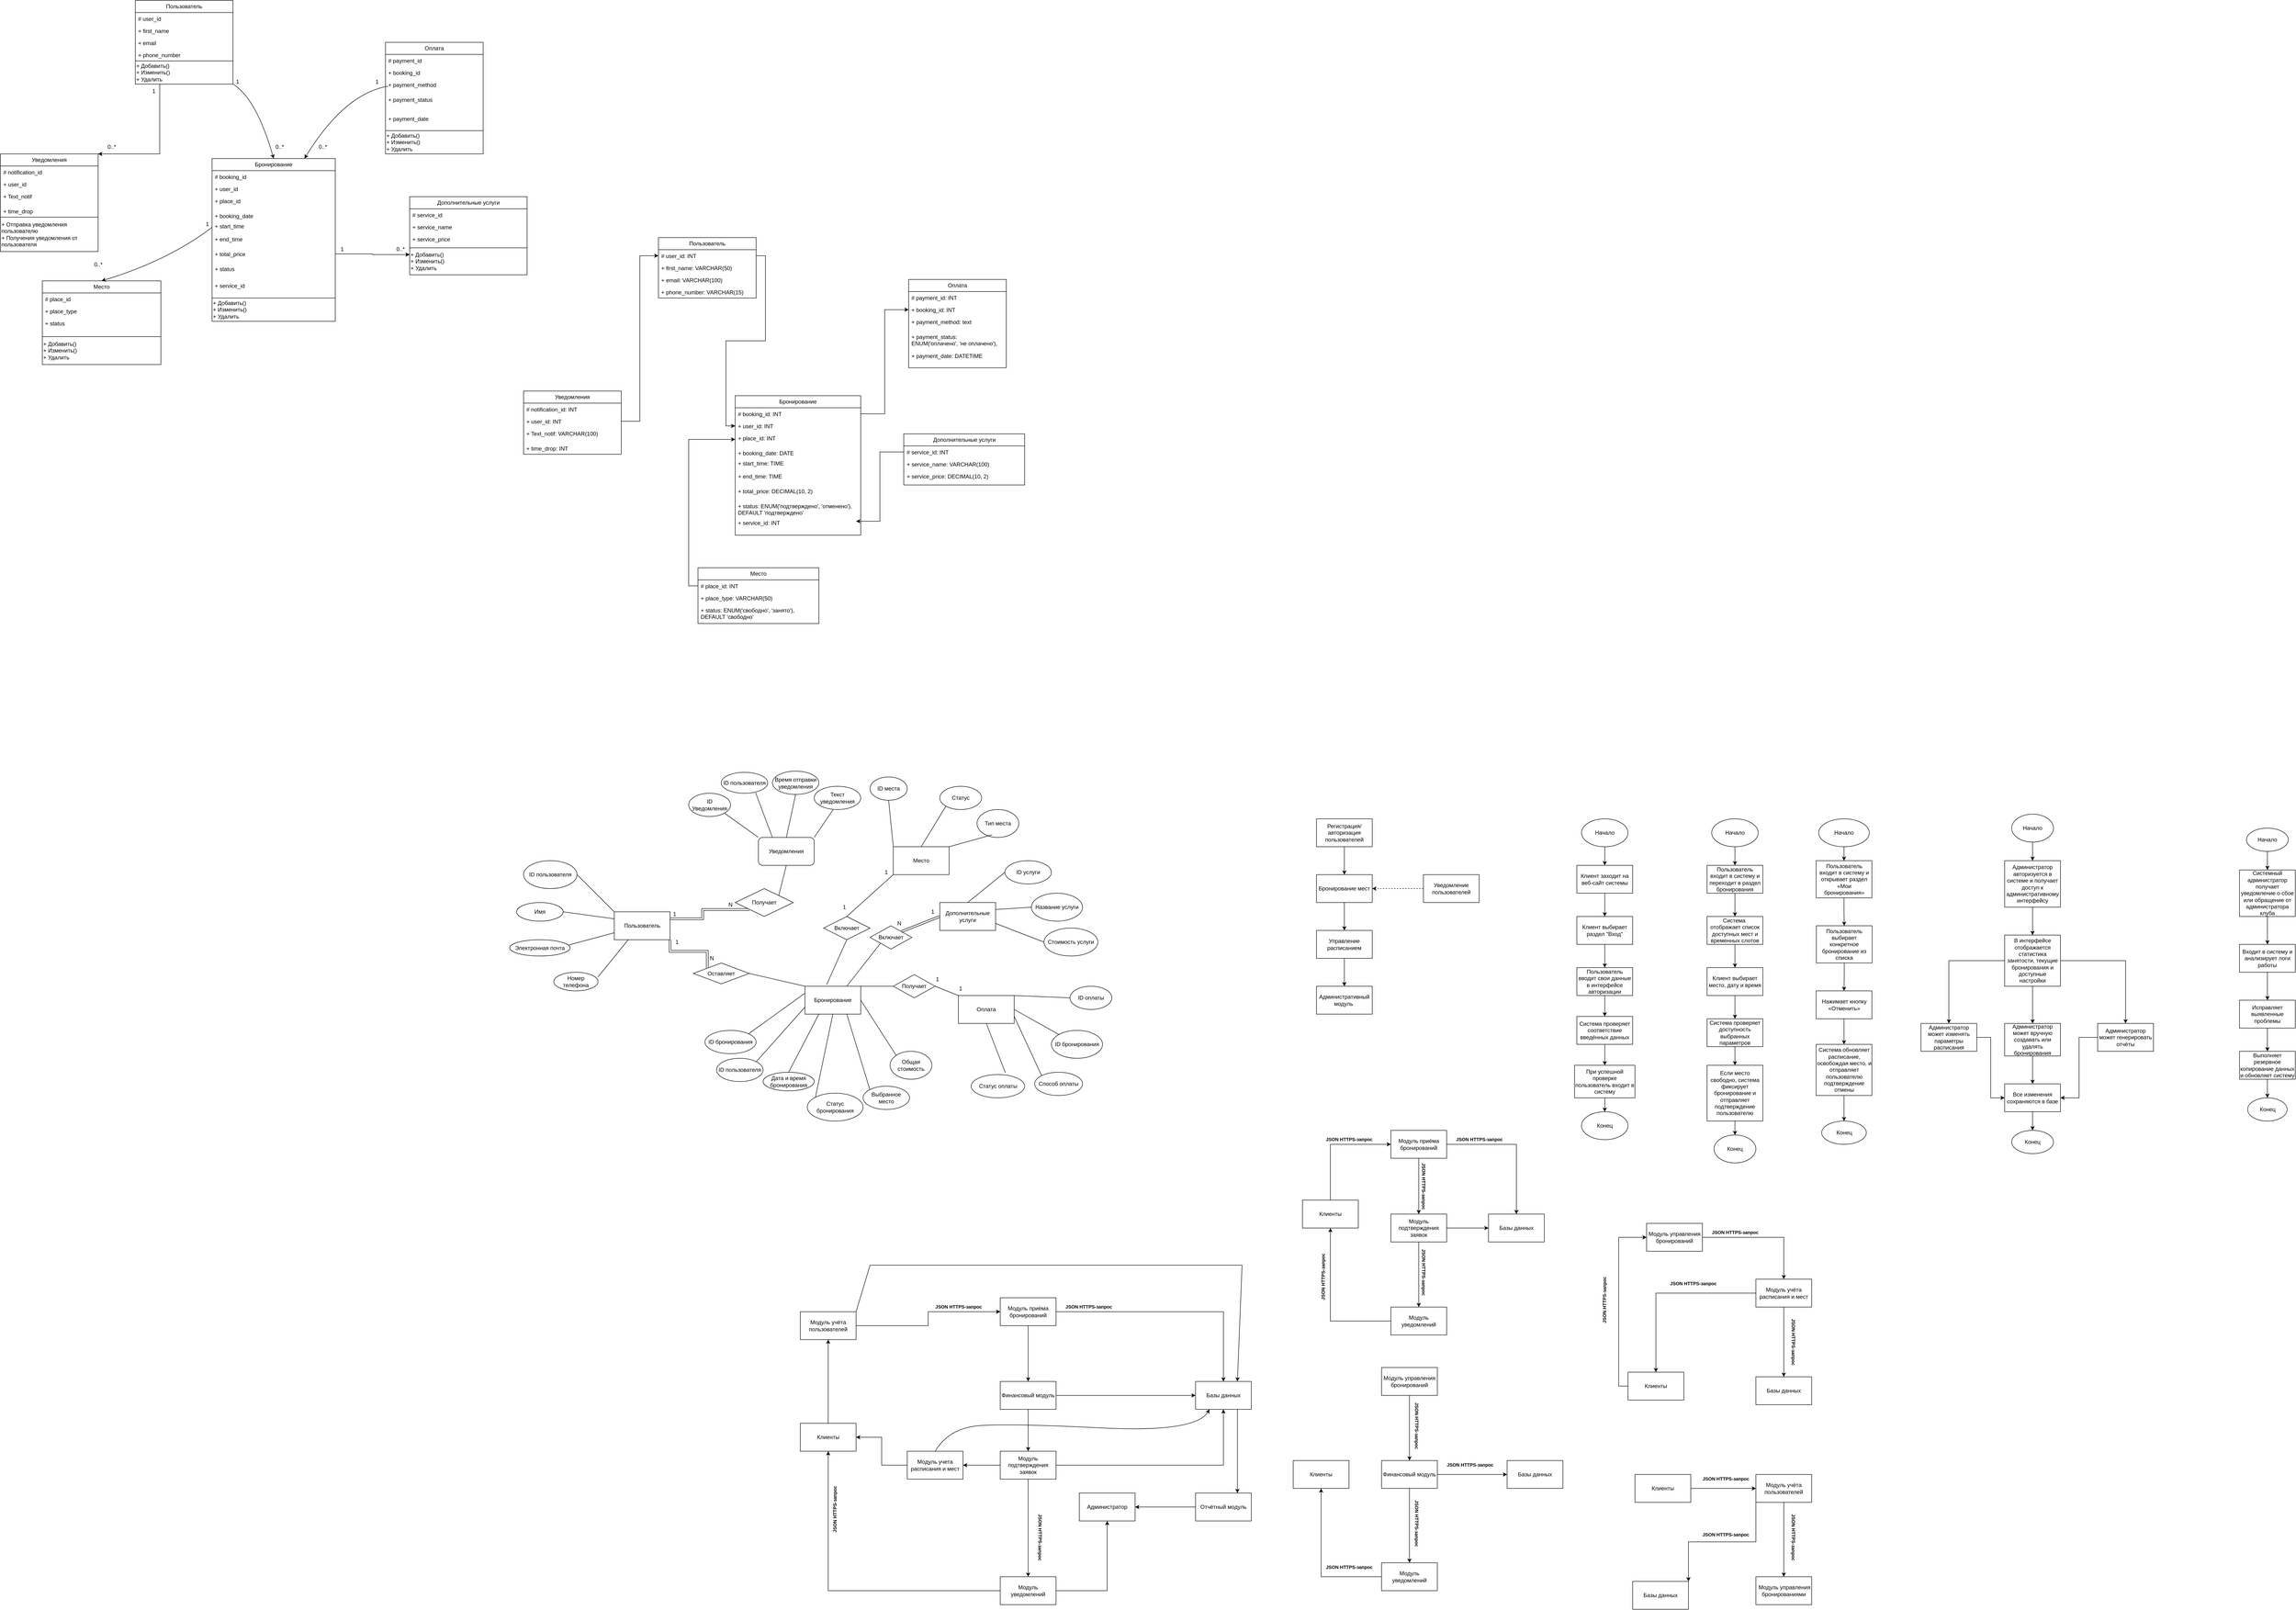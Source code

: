 <mxfile version="25.0.3">
  <diagram name="Страница — 1" id="2zbmFw_WOKYykeZ0wJA3">
    <mxGraphModel dx="5578" dy="3171" grid="1" gridSize="10" guides="1" tooltips="1" connect="1" arrows="1" fold="1" page="1" pageScale="1" pageWidth="827" pageHeight="1169" math="0" shadow="0">
      <root>
        <mxCell id="0" />
        <mxCell id="1" parent="0" />
        <mxCell id="uDWhPEOCPgJteCF4P3Pc-1" value="Регистрация/авторизация пользователей" style="rounded=0;whiteSpace=wrap;html=1;" parent="1" vertex="1">
          <mxGeometry x="90" y="100" width="120" height="60" as="geometry" />
        </mxCell>
        <mxCell id="uDWhPEOCPgJteCF4P3Pc-7" style="edgeStyle=orthogonalEdgeStyle;rounded=0;orthogonalLoop=1;jettySize=auto;html=1;entryX=0.5;entryY=0;entryDx=0;entryDy=0;" parent="1" source="uDWhPEOCPgJteCF4P3Pc-2" target="uDWhPEOCPgJteCF4P3Pc-3" edge="1">
          <mxGeometry relative="1" as="geometry" />
        </mxCell>
        <mxCell id="uDWhPEOCPgJteCF4P3Pc-2" value="Бронирование мест" style="rounded=0;whiteSpace=wrap;html=1;" parent="1" vertex="1">
          <mxGeometry x="90" y="220" width="120" height="60" as="geometry" />
        </mxCell>
        <mxCell id="uDWhPEOCPgJteCF4P3Pc-8" style="edgeStyle=orthogonalEdgeStyle;rounded=0;orthogonalLoop=1;jettySize=auto;html=1;exitX=0.5;exitY=1;exitDx=0;exitDy=0;entryX=0.5;entryY=0;entryDx=0;entryDy=0;" parent="1" source="uDWhPEOCPgJteCF4P3Pc-3" target="uDWhPEOCPgJteCF4P3Pc-5" edge="1">
          <mxGeometry relative="1" as="geometry" />
        </mxCell>
        <mxCell id="uDWhPEOCPgJteCF4P3Pc-3" value="Управление расписанием" style="rounded=0;whiteSpace=wrap;html=1;" parent="1" vertex="1">
          <mxGeometry x="90" y="340" width="120" height="60" as="geometry" />
        </mxCell>
        <mxCell id="uDWhPEOCPgJteCF4P3Pc-9" style="edgeStyle=orthogonalEdgeStyle;rounded=0;orthogonalLoop=1;jettySize=auto;html=1;exitX=0;exitY=0.5;exitDx=0;exitDy=0;entryX=1;entryY=0.5;entryDx=0;entryDy=0;dashed=1;" parent="1" source="uDWhPEOCPgJteCF4P3Pc-4" target="uDWhPEOCPgJteCF4P3Pc-2" edge="1">
          <mxGeometry relative="1" as="geometry" />
        </mxCell>
        <mxCell id="uDWhPEOCPgJteCF4P3Pc-4" value="Уведомление пользователей" style="rounded=0;whiteSpace=wrap;html=1;" parent="1" vertex="1">
          <mxGeometry x="320" y="220" width="120" height="60" as="geometry" />
        </mxCell>
        <mxCell id="uDWhPEOCPgJteCF4P3Pc-5" value="Административный модуль&amp;nbsp;" style="rounded=0;whiteSpace=wrap;html=1;" parent="1" vertex="1">
          <mxGeometry x="90" y="460" width="120" height="60" as="geometry" />
        </mxCell>
        <mxCell id="uDWhPEOCPgJteCF4P3Pc-6" value="" style="endArrow=classic;html=1;rounded=0;exitX=0.5;exitY=1;exitDx=0;exitDy=0;entryX=0.5;entryY=0;entryDx=0;entryDy=0;" parent="1" source="uDWhPEOCPgJteCF4P3Pc-1" target="uDWhPEOCPgJteCF4P3Pc-2" edge="1">
          <mxGeometry width="50" height="50" relative="1" as="geometry">
            <mxPoint x="120" y="380" as="sourcePoint" />
            <mxPoint x="170" y="330" as="targetPoint" />
          </mxGeometry>
        </mxCell>
        <mxCell id="uDWhPEOCPgJteCF4P3Pc-12" value="" style="edgeStyle=orthogonalEdgeStyle;rounded=0;orthogonalLoop=1;jettySize=auto;html=1;" parent="1" source="uDWhPEOCPgJteCF4P3Pc-10" target="uDWhPEOCPgJteCF4P3Pc-11" edge="1">
          <mxGeometry relative="1" as="geometry" />
        </mxCell>
        <mxCell id="uDWhPEOCPgJteCF4P3Pc-10" value="Начало" style="ellipse;whiteSpace=wrap;html=1;" parent="1" vertex="1">
          <mxGeometry x="660" y="100" width="100" height="60" as="geometry" />
        </mxCell>
        <mxCell id="uDWhPEOCPgJteCF4P3Pc-14" value="" style="edgeStyle=orthogonalEdgeStyle;rounded=0;orthogonalLoop=1;jettySize=auto;html=1;" parent="1" source="uDWhPEOCPgJteCF4P3Pc-11" target="uDWhPEOCPgJteCF4P3Pc-13" edge="1">
          <mxGeometry relative="1" as="geometry" />
        </mxCell>
        <mxCell id="uDWhPEOCPgJteCF4P3Pc-11" value="Клиент заходит на веб-сайт системы" style="rounded=0;whiteSpace=wrap;html=1;" parent="1" vertex="1">
          <mxGeometry x="650" y="200" width="120" height="60" as="geometry" />
        </mxCell>
        <mxCell id="uDWhPEOCPgJteCF4P3Pc-16" value="" style="edgeStyle=orthogonalEdgeStyle;rounded=0;orthogonalLoop=1;jettySize=auto;html=1;" parent="1" source="uDWhPEOCPgJteCF4P3Pc-13" target="uDWhPEOCPgJteCF4P3Pc-15" edge="1">
          <mxGeometry relative="1" as="geometry" />
        </mxCell>
        <mxCell id="uDWhPEOCPgJteCF4P3Pc-13" value="Клиент выбирает раздел &quot;Вход&quot;" style="rounded=0;whiteSpace=wrap;html=1;" parent="1" vertex="1">
          <mxGeometry x="650" y="310" width="120" height="60" as="geometry" />
        </mxCell>
        <mxCell id="uDWhPEOCPgJteCF4P3Pc-22" value="" style="edgeStyle=orthogonalEdgeStyle;rounded=0;orthogonalLoop=1;jettySize=auto;html=1;" parent="1" source="uDWhPEOCPgJteCF4P3Pc-15" target="uDWhPEOCPgJteCF4P3Pc-17" edge="1">
          <mxGeometry relative="1" as="geometry" />
        </mxCell>
        <mxCell id="uDWhPEOCPgJteCF4P3Pc-15" value="Пользователь вводит свои данные в интерфейсе авторизации" style="rounded=0;whiteSpace=wrap;html=1;" parent="1" vertex="1">
          <mxGeometry x="650" y="420" width="120" height="60" as="geometry" />
        </mxCell>
        <mxCell id="uDWhPEOCPgJteCF4P3Pc-19" value="" style="edgeStyle=orthogonalEdgeStyle;rounded=0;orthogonalLoop=1;jettySize=auto;html=1;" parent="1" source="uDWhPEOCPgJteCF4P3Pc-17" target="uDWhPEOCPgJteCF4P3Pc-18" edge="1">
          <mxGeometry relative="1" as="geometry" />
        </mxCell>
        <mxCell id="uDWhPEOCPgJteCF4P3Pc-17" value="Система проверяет соответствие введённых данных" style="rounded=0;whiteSpace=wrap;html=1;" parent="1" vertex="1">
          <mxGeometry x="650" y="525" width="120" height="60" as="geometry" />
        </mxCell>
        <mxCell id="uDWhPEOCPgJteCF4P3Pc-21" value="" style="edgeStyle=orthogonalEdgeStyle;rounded=0;orthogonalLoop=1;jettySize=auto;html=1;" parent="1" source="uDWhPEOCPgJteCF4P3Pc-18" target="uDWhPEOCPgJteCF4P3Pc-20" edge="1">
          <mxGeometry relative="1" as="geometry" />
        </mxCell>
        <mxCell id="uDWhPEOCPgJteCF4P3Pc-18" value="При успешной проверке пользователь входит в систему" style="rounded=0;whiteSpace=wrap;html=1;" parent="1" vertex="1">
          <mxGeometry x="645" y="630" width="130" height="70" as="geometry" />
        </mxCell>
        <mxCell id="uDWhPEOCPgJteCF4P3Pc-20" value="Конец" style="ellipse;whiteSpace=wrap;html=1;" parent="1" vertex="1">
          <mxGeometry x="660" y="730" width="100" height="60" as="geometry" />
        </mxCell>
        <mxCell id="uDWhPEOCPgJteCF4P3Pc-25" value="" style="edgeStyle=orthogonalEdgeStyle;rounded=0;orthogonalLoop=1;jettySize=auto;html=1;" parent="1" source="uDWhPEOCPgJteCF4P3Pc-23" target="uDWhPEOCPgJteCF4P3Pc-24" edge="1">
          <mxGeometry relative="1" as="geometry" />
        </mxCell>
        <mxCell id="uDWhPEOCPgJteCF4P3Pc-23" value="Начало" style="ellipse;whiteSpace=wrap;html=1;" parent="1" vertex="1">
          <mxGeometry x="940" y="100" width="100" height="60" as="geometry" />
        </mxCell>
        <mxCell id="uDWhPEOCPgJteCF4P3Pc-27" value="" style="edgeStyle=orthogonalEdgeStyle;rounded=0;orthogonalLoop=1;jettySize=auto;html=1;" parent="1" source="uDWhPEOCPgJteCF4P3Pc-24" target="uDWhPEOCPgJteCF4P3Pc-26" edge="1">
          <mxGeometry relative="1" as="geometry" />
        </mxCell>
        <mxCell id="uDWhPEOCPgJteCF4P3Pc-24" value="Пользователь входит в систему и переходит в раздел бронирования" style="rounded=0;whiteSpace=wrap;html=1;" parent="1" vertex="1">
          <mxGeometry x="930" y="200" width="120" height="60" as="geometry" />
        </mxCell>
        <mxCell id="uDWhPEOCPgJteCF4P3Pc-29" value="" style="edgeStyle=orthogonalEdgeStyle;rounded=0;orthogonalLoop=1;jettySize=auto;html=1;" parent="1" source="uDWhPEOCPgJteCF4P3Pc-26" target="uDWhPEOCPgJteCF4P3Pc-28" edge="1">
          <mxGeometry relative="1" as="geometry" />
        </mxCell>
        <mxCell id="uDWhPEOCPgJteCF4P3Pc-26" value="Система&amp;nbsp; отображает список доступных мест и временных слотов" style="rounded=0;whiteSpace=wrap;html=1;" parent="1" vertex="1">
          <mxGeometry x="930" y="310" width="120" height="60" as="geometry" />
        </mxCell>
        <mxCell id="uDWhPEOCPgJteCF4P3Pc-31" value="" style="edgeStyle=orthogonalEdgeStyle;rounded=0;orthogonalLoop=1;jettySize=auto;html=1;" parent="1" source="uDWhPEOCPgJteCF4P3Pc-28" target="uDWhPEOCPgJteCF4P3Pc-30" edge="1">
          <mxGeometry relative="1" as="geometry" />
        </mxCell>
        <mxCell id="uDWhPEOCPgJteCF4P3Pc-28" value="Клиент выбирает место, дату и время" style="rounded=0;whiteSpace=wrap;html=1;" parent="1" vertex="1">
          <mxGeometry x="930" y="420" width="120" height="60" as="geometry" />
        </mxCell>
        <mxCell id="uDWhPEOCPgJteCF4P3Pc-33" value="" style="edgeStyle=orthogonalEdgeStyle;rounded=0;orthogonalLoop=1;jettySize=auto;html=1;" parent="1" source="uDWhPEOCPgJteCF4P3Pc-30" target="uDWhPEOCPgJteCF4P3Pc-32" edge="1">
          <mxGeometry relative="1" as="geometry" />
        </mxCell>
        <mxCell id="uDWhPEOCPgJteCF4P3Pc-30" value="Система проверяет доступность выбранных параметров" style="rounded=0;whiteSpace=wrap;html=1;" parent="1" vertex="1">
          <mxGeometry x="930" y="530" width="120" height="60" as="geometry" />
        </mxCell>
        <mxCell id="uDWhPEOCPgJteCF4P3Pc-35" value="" style="edgeStyle=orthogonalEdgeStyle;rounded=0;orthogonalLoop=1;jettySize=auto;html=1;" parent="1" source="uDWhPEOCPgJteCF4P3Pc-32" target="uDWhPEOCPgJteCF4P3Pc-34" edge="1">
          <mxGeometry relative="1" as="geometry" />
        </mxCell>
        <mxCell id="uDWhPEOCPgJteCF4P3Pc-32" value="Если место свободно, система фиксирует бронирование и отправляет подтверждение пользователю" style="rounded=0;whiteSpace=wrap;html=1;" parent="1" vertex="1">
          <mxGeometry x="930" y="630" width="120" height="120" as="geometry" />
        </mxCell>
        <mxCell id="uDWhPEOCPgJteCF4P3Pc-34" value="Конец" style="ellipse;whiteSpace=wrap;html=1;" parent="1" vertex="1">
          <mxGeometry x="945" y="780" width="90" height="60" as="geometry" />
        </mxCell>
        <mxCell id="uDWhPEOCPgJteCF4P3Pc-38" value="" style="edgeStyle=orthogonalEdgeStyle;rounded=0;orthogonalLoop=1;jettySize=auto;html=1;" parent="1" source="uDWhPEOCPgJteCF4P3Pc-36" target="uDWhPEOCPgJteCF4P3Pc-37" edge="1">
          <mxGeometry relative="1" as="geometry" />
        </mxCell>
        <mxCell id="uDWhPEOCPgJteCF4P3Pc-36" value="Начало" style="ellipse;whiteSpace=wrap;html=1;" parent="1" vertex="1">
          <mxGeometry x="1170" y="100" width="109" height="60" as="geometry" />
        </mxCell>
        <mxCell id="uDWhPEOCPgJteCF4P3Pc-40" value="" style="edgeStyle=orthogonalEdgeStyle;rounded=0;orthogonalLoop=1;jettySize=auto;html=1;" parent="1" source="uDWhPEOCPgJteCF4P3Pc-37" target="uDWhPEOCPgJteCF4P3Pc-39" edge="1">
          <mxGeometry relative="1" as="geometry" />
        </mxCell>
        <mxCell id="uDWhPEOCPgJteCF4P3Pc-37" value="Пользователь входит в систему и открывает раздел «Мои бронирования»" style="rounded=0;whiteSpace=wrap;html=1;" parent="1" vertex="1">
          <mxGeometry x="1164.5" y="190" width="120" height="80" as="geometry" />
        </mxCell>
        <mxCell id="uDWhPEOCPgJteCF4P3Pc-42" value="" style="edgeStyle=orthogonalEdgeStyle;rounded=0;orthogonalLoop=1;jettySize=auto;html=1;" parent="1" source="uDWhPEOCPgJteCF4P3Pc-39" target="uDWhPEOCPgJteCF4P3Pc-41" edge="1">
          <mxGeometry relative="1" as="geometry" />
        </mxCell>
        <mxCell id="uDWhPEOCPgJteCF4P3Pc-39" value="Пользователь выбирает конкретное бронирование из списка" style="rounded=0;whiteSpace=wrap;html=1;" parent="1" vertex="1">
          <mxGeometry x="1165" y="330" width="120" height="80" as="geometry" />
        </mxCell>
        <mxCell id="uDWhPEOCPgJteCF4P3Pc-44" value="" style="edgeStyle=orthogonalEdgeStyle;rounded=0;orthogonalLoop=1;jettySize=auto;html=1;" parent="1" source="uDWhPEOCPgJteCF4P3Pc-41" target="uDWhPEOCPgJteCF4P3Pc-43" edge="1">
          <mxGeometry relative="1" as="geometry" />
        </mxCell>
        <mxCell id="uDWhPEOCPgJteCF4P3Pc-41" value="Нажимает кнопку «Отменить»" style="whiteSpace=wrap;html=1;rounded=0;" parent="1" vertex="1">
          <mxGeometry x="1164.5" y="470" width="120" height="60" as="geometry" />
        </mxCell>
        <mxCell id="uDWhPEOCPgJteCF4P3Pc-46" value="" style="edgeStyle=orthogonalEdgeStyle;rounded=0;orthogonalLoop=1;jettySize=auto;html=1;" parent="1" source="uDWhPEOCPgJteCF4P3Pc-43" target="uDWhPEOCPgJteCF4P3Pc-45" edge="1">
          <mxGeometry relative="1" as="geometry" />
        </mxCell>
        <mxCell id="uDWhPEOCPgJteCF4P3Pc-43" value="Система обновляет расписание, освобождая место, и отправляет пользователю подтверждение отмены" style="whiteSpace=wrap;html=1;rounded=0;" parent="1" vertex="1">
          <mxGeometry x="1164.5" y="585" width="120" height="110" as="geometry" />
        </mxCell>
        <mxCell id="uDWhPEOCPgJteCF4P3Pc-45" value="Конец" style="ellipse;whiteSpace=wrap;html=1;" parent="1" vertex="1">
          <mxGeometry x="1176.5" y="750" width="96" height="50" as="geometry" />
        </mxCell>
        <mxCell id="uDWhPEOCPgJteCF4P3Pc-49" value="" style="edgeStyle=orthogonalEdgeStyle;rounded=0;orthogonalLoop=1;jettySize=auto;html=1;" parent="1" source="uDWhPEOCPgJteCF4P3Pc-47" target="uDWhPEOCPgJteCF4P3Pc-48" edge="1">
          <mxGeometry relative="1" as="geometry" />
        </mxCell>
        <mxCell id="uDWhPEOCPgJteCF4P3Pc-47" value="Начало" style="ellipse;whiteSpace=wrap;html=1;" parent="1" vertex="1">
          <mxGeometry x="1585" y="90" width="90" height="60" as="geometry" />
        </mxCell>
        <mxCell id="uDWhPEOCPgJteCF4P3Pc-51" value="" style="edgeStyle=orthogonalEdgeStyle;rounded=0;orthogonalLoop=1;jettySize=auto;html=1;" parent="1" source="uDWhPEOCPgJteCF4P3Pc-48" target="uDWhPEOCPgJteCF4P3Pc-50" edge="1">
          <mxGeometry relative="1" as="geometry" />
        </mxCell>
        <mxCell id="uDWhPEOCPgJteCF4P3Pc-48" value="Администратор авторизуется в системе и получает доступ к административному интерфейсу" style="rounded=0;whiteSpace=wrap;html=1;" parent="1" vertex="1">
          <mxGeometry x="1570" y="190" width="120" height="100" as="geometry" />
        </mxCell>
        <mxCell id="uDWhPEOCPgJteCF4P3Pc-55" style="edgeStyle=orthogonalEdgeStyle;rounded=0;orthogonalLoop=1;jettySize=auto;html=1;entryX=0.5;entryY=0;entryDx=0;entryDy=0;" parent="1" source="uDWhPEOCPgJteCF4P3Pc-50" target="uDWhPEOCPgJteCF4P3Pc-52" edge="1">
          <mxGeometry relative="1" as="geometry" />
        </mxCell>
        <mxCell id="uDWhPEOCPgJteCF4P3Pc-56" style="edgeStyle=orthogonalEdgeStyle;rounded=0;orthogonalLoop=1;jettySize=auto;html=1;entryX=0.5;entryY=0;entryDx=0;entryDy=0;" parent="1" source="uDWhPEOCPgJteCF4P3Pc-50" target="uDWhPEOCPgJteCF4P3Pc-53" edge="1">
          <mxGeometry relative="1" as="geometry" />
        </mxCell>
        <mxCell id="uDWhPEOCPgJteCF4P3Pc-57" style="edgeStyle=orthogonalEdgeStyle;rounded=0;orthogonalLoop=1;jettySize=auto;html=1;entryX=0.5;entryY=0;entryDx=0;entryDy=0;" parent="1" source="uDWhPEOCPgJteCF4P3Pc-50" target="uDWhPEOCPgJteCF4P3Pc-54" edge="1">
          <mxGeometry relative="1" as="geometry" />
        </mxCell>
        <mxCell id="uDWhPEOCPgJteCF4P3Pc-50" value="В интерфейсе отображается статистика занятости, текущие бронирования и доступные настройки" style="rounded=0;whiteSpace=wrap;html=1;" parent="1" vertex="1">
          <mxGeometry x="1570" y="350" width="120" height="110" as="geometry" />
        </mxCell>
        <mxCell id="uDWhPEOCPgJteCF4P3Pc-59" style="edgeStyle=orthogonalEdgeStyle;rounded=0;orthogonalLoop=1;jettySize=auto;html=1;entryX=0;entryY=0.5;entryDx=0;entryDy=0;" parent="1" source="uDWhPEOCPgJteCF4P3Pc-52" target="uDWhPEOCPgJteCF4P3Pc-58" edge="1">
          <mxGeometry relative="1" as="geometry" />
        </mxCell>
        <mxCell id="uDWhPEOCPgJteCF4P3Pc-52" value="Администратор может&amp;nbsp;изменять параметры расписания" style="rounded=0;whiteSpace=wrap;html=1;" parent="1" vertex="1">
          <mxGeometry x="1390" y="540" width="120" height="60" as="geometry" />
        </mxCell>
        <mxCell id="uDWhPEOCPgJteCF4P3Pc-60" style="edgeStyle=orthogonalEdgeStyle;rounded=0;orthogonalLoop=1;jettySize=auto;html=1;entryX=0.5;entryY=0;entryDx=0;entryDy=0;" parent="1" source="uDWhPEOCPgJteCF4P3Pc-53" target="uDWhPEOCPgJteCF4P3Pc-58" edge="1">
          <mxGeometry relative="1" as="geometry" />
        </mxCell>
        <mxCell id="uDWhPEOCPgJteCF4P3Pc-53" value="Администратор может&amp;nbsp;вручную создавать или удалять бронирования" style="rounded=0;whiteSpace=wrap;html=1;" parent="1" vertex="1">
          <mxGeometry x="1570" y="540" width="120" height="70" as="geometry" />
        </mxCell>
        <mxCell id="uDWhPEOCPgJteCF4P3Pc-61" style="edgeStyle=orthogonalEdgeStyle;rounded=0;orthogonalLoop=1;jettySize=auto;html=1;entryX=1;entryY=0.5;entryDx=0;entryDy=0;" parent="1" source="uDWhPEOCPgJteCF4P3Pc-54" target="uDWhPEOCPgJteCF4P3Pc-58" edge="1">
          <mxGeometry relative="1" as="geometry" />
        </mxCell>
        <mxCell id="uDWhPEOCPgJteCF4P3Pc-54" value="Администратор может&amp;nbsp;генерировать отчёты" style="rounded=0;whiteSpace=wrap;html=1;" parent="1" vertex="1">
          <mxGeometry x="1770" y="540" width="120" height="60" as="geometry" />
        </mxCell>
        <mxCell id="uDWhPEOCPgJteCF4P3Pc-63" value="" style="edgeStyle=orthogonalEdgeStyle;rounded=0;orthogonalLoop=1;jettySize=auto;html=1;" parent="1" source="uDWhPEOCPgJteCF4P3Pc-58" target="uDWhPEOCPgJteCF4P3Pc-62" edge="1">
          <mxGeometry relative="1" as="geometry" />
        </mxCell>
        <mxCell id="uDWhPEOCPgJteCF4P3Pc-58" value="Все изменения сохраняются в базе" style="rounded=0;whiteSpace=wrap;html=1;" parent="1" vertex="1">
          <mxGeometry x="1570" y="670" width="120" height="60" as="geometry" />
        </mxCell>
        <mxCell id="uDWhPEOCPgJteCF4P3Pc-62" value="Конец" style="ellipse;whiteSpace=wrap;html=1;" parent="1" vertex="1">
          <mxGeometry x="1585" y="770" width="90" height="50" as="geometry" />
        </mxCell>
        <mxCell id="uDWhPEOCPgJteCF4P3Pc-66" value="" style="edgeStyle=orthogonalEdgeStyle;rounded=0;orthogonalLoop=1;jettySize=auto;html=1;" parent="1" source="uDWhPEOCPgJteCF4P3Pc-64" target="uDWhPEOCPgJteCF4P3Pc-65" edge="1">
          <mxGeometry relative="1" as="geometry" />
        </mxCell>
        <mxCell id="uDWhPEOCPgJteCF4P3Pc-64" value="Начало" style="ellipse;whiteSpace=wrap;html=1;" parent="1" vertex="1">
          <mxGeometry x="2090" y="120" width="90" height="50" as="geometry" />
        </mxCell>
        <mxCell id="uDWhPEOCPgJteCF4P3Pc-68" value="" style="edgeStyle=orthogonalEdgeStyle;rounded=0;orthogonalLoop=1;jettySize=auto;html=1;" parent="1" source="uDWhPEOCPgJteCF4P3Pc-65" target="uDWhPEOCPgJteCF4P3Pc-67" edge="1">
          <mxGeometry relative="1" as="geometry" />
        </mxCell>
        <mxCell id="uDWhPEOCPgJteCF4P3Pc-65" value="Системный администратор получает уведомление о сбое или обращение от администратора клуба" style="rounded=0;whiteSpace=wrap;html=1;" parent="1" vertex="1">
          <mxGeometry x="2075" y="210" width="120" height="100" as="geometry" />
        </mxCell>
        <mxCell id="uDWhPEOCPgJteCF4P3Pc-70" value="" style="edgeStyle=orthogonalEdgeStyle;rounded=0;orthogonalLoop=1;jettySize=auto;html=1;" parent="1" source="uDWhPEOCPgJteCF4P3Pc-67" target="uDWhPEOCPgJteCF4P3Pc-69" edge="1">
          <mxGeometry relative="1" as="geometry" />
        </mxCell>
        <mxCell id="uDWhPEOCPgJteCF4P3Pc-67" value="Входит в систему и анализирует логи работы" style="rounded=0;whiteSpace=wrap;html=1;" parent="1" vertex="1">
          <mxGeometry x="2075" y="370" width="120" height="60" as="geometry" />
        </mxCell>
        <mxCell id="uDWhPEOCPgJteCF4P3Pc-72" value="" style="edgeStyle=orthogonalEdgeStyle;rounded=0;orthogonalLoop=1;jettySize=auto;html=1;" parent="1" source="uDWhPEOCPgJteCF4P3Pc-69" target="uDWhPEOCPgJteCF4P3Pc-71" edge="1">
          <mxGeometry relative="1" as="geometry" />
        </mxCell>
        <mxCell id="uDWhPEOCPgJteCF4P3Pc-69" value="Исправляет выявленные проблемы" style="rounded=0;whiteSpace=wrap;html=1;" parent="1" vertex="1">
          <mxGeometry x="2075" y="490" width="120" height="60" as="geometry" />
        </mxCell>
        <mxCell id="uDWhPEOCPgJteCF4P3Pc-74" value="" style="edgeStyle=orthogonalEdgeStyle;rounded=0;orthogonalLoop=1;jettySize=auto;html=1;" parent="1" source="uDWhPEOCPgJteCF4P3Pc-71" target="uDWhPEOCPgJteCF4P3Pc-73" edge="1">
          <mxGeometry relative="1" as="geometry" />
        </mxCell>
        <mxCell id="uDWhPEOCPgJteCF4P3Pc-71" value="Выполняет резервное копирование данных и обновляет систему" style="rounded=0;whiteSpace=wrap;html=1;" parent="1" vertex="1">
          <mxGeometry x="2075" y="600" width="120" height="60" as="geometry" />
        </mxCell>
        <mxCell id="uDWhPEOCPgJteCF4P3Pc-73" value="Конец" style="ellipse;whiteSpace=wrap;html=1;" parent="1" vertex="1">
          <mxGeometry x="2092.5" y="700" width="85" height="50" as="geometry" />
        </mxCell>
        <mxCell id="uDWhPEOCPgJteCF4P3Pc-81" style="edgeStyle=orthogonalEdgeStyle;rounded=0;orthogonalLoop=1;jettySize=auto;html=1;exitX=0.5;exitY=0;exitDx=0;exitDy=0;entryX=0;entryY=0.5;entryDx=0;entryDy=0;" parent="1" source="uDWhPEOCPgJteCF4P3Pc-75" target="uDWhPEOCPgJteCF4P3Pc-76" edge="1">
          <mxGeometry relative="1" as="geometry" />
        </mxCell>
        <mxCell id="uDWhPEOCPgJteCF4P3Pc-75" value="Клиенты" style="rounded=0;whiteSpace=wrap;html=1;" parent="1" vertex="1">
          <mxGeometry x="60" y="920" width="120" height="60" as="geometry" />
        </mxCell>
        <mxCell id="uDWhPEOCPgJteCF4P3Pc-82" style="edgeStyle=orthogonalEdgeStyle;rounded=0;orthogonalLoop=1;jettySize=auto;html=1;exitX=1;exitY=0.5;exitDx=0;exitDy=0;entryX=0.5;entryY=0;entryDx=0;entryDy=0;" parent="1" source="uDWhPEOCPgJteCF4P3Pc-76" target="uDWhPEOCPgJteCF4P3Pc-77" edge="1">
          <mxGeometry relative="1" as="geometry" />
        </mxCell>
        <mxCell id="uDWhPEOCPgJteCF4P3Pc-83" style="edgeStyle=orthogonalEdgeStyle;rounded=0;orthogonalLoop=1;jettySize=auto;html=1;exitX=0.5;exitY=1;exitDx=0;exitDy=0;entryX=0.5;entryY=0;entryDx=0;entryDy=0;" parent="1" source="uDWhPEOCPgJteCF4P3Pc-76" target="uDWhPEOCPgJteCF4P3Pc-78" edge="1">
          <mxGeometry relative="1" as="geometry" />
        </mxCell>
        <mxCell id="uDWhPEOCPgJteCF4P3Pc-76" value="Модуль приёма бронирований" style="rounded=0;whiteSpace=wrap;html=1;" parent="1" vertex="1">
          <mxGeometry x="250" y="770" width="120" height="60" as="geometry" />
        </mxCell>
        <mxCell id="uDWhPEOCPgJteCF4P3Pc-77" value="Базы данных" style="rounded=0;whiteSpace=wrap;html=1;" parent="1" vertex="1">
          <mxGeometry x="460" y="950" width="120" height="60" as="geometry" />
        </mxCell>
        <mxCell id="uDWhPEOCPgJteCF4P3Pc-84" style="edgeStyle=orthogonalEdgeStyle;rounded=0;orthogonalLoop=1;jettySize=auto;html=1;exitX=1;exitY=0.5;exitDx=0;exitDy=0;" parent="1" source="uDWhPEOCPgJteCF4P3Pc-78" target="uDWhPEOCPgJteCF4P3Pc-77" edge="1">
          <mxGeometry relative="1" as="geometry" />
        </mxCell>
        <mxCell id="uDWhPEOCPgJteCF4P3Pc-85" value="" style="edgeStyle=orthogonalEdgeStyle;rounded=0;orthogonalLoop=1;jettySize=auto;html=1;" parent="1" source="uDWhPEOCPgJteCF4P3Pc-78" target="uDWhPEOCPgJteCF4P3Pc-79" edge="1">
          <mxGeometry relative="1" as="geometry" />
        </mxCell>
        <mxCell id="uDWhPEOCPgJteCF4P3Pc-78" value="Модуль подтверждения заявок" style="rounded=0;whiteSpace=wrap;html=1;" parent="1" vertex="1">
          <mxGeometry x="250" y="950" width="120" height="60" as="geometry" />
        </mxCell>
        <mxCell id="uDWhPEOCPgJteCF4P3Pc-86" style="edgeStyle=orthogonalEdgeStyle;rounded=0;orthogonalLoop=1;jettySize=auto;html=1;exitX=0;exitY=0.5;exitDx=0;exitDy=0;entryX=0.5;entryY=1;entryDx=0;entryDy=0;" parent="1" source="uDWhPEOCPgJteCF4P3Pc-79" target="uDWhPEOCPgJteCF4P3Pc-75" edge="1">
          <mxGeometry relative="1" as="geometry" />
        </mxCell>
        <mxCell id="uDWhPEOCPgJteCF4P3Pc-79" value="Модуль уведомлений" style="rounded=0;whiteSpace=wrap;html=1;" parent="1" vertex="1">
          <mxGeometry x="250" y="1150" width="120" height="60" as="geometry" />
        </mxCell>
        <mxCell id="uDWhPEOCPgJteCF4P3Pc-87" value="&lt;font style=&quot;font-size: 10px;&quot;&gt;JSON HTTPS-запрос&lt;/font&gt;" style="text;strokeColor=none;fillColor=none;html=1;fontSize=24;fontStyle=1;verticalAlign=middle;align=center;" parent="1" vertex="1">
          <mxGeometry x="100" y="760" width="120" height="50" as="geometry" />
        </mxCell>
        <mxCell id="uDWhPEOCPgJteCF4P3Pc-88" value="&lt;font style=&quot;font-size: 10px;&quot;&gt;JSON HTTPS-запрос&lt;/font&gt;" style="text;strokeColor=none;fillColor=none;html=1;fontSize=24;fontStyle=1;verticalAlign=middle;align=center;" parent="1" vertex="1">
          <mxGeometry x="380" y="760" width="120" height="50" as="geometry" />
        </mxCell>
        <mxCell id="uDWhPEOCPgJteCF4P3Pc-89" value="&lt;font style=&quot;font-size: 10px;&quot;&gt;JSON HTTPS-запрос&lt;/font&gt;" style="text;strokeColor=none;fillColor=none;html=1;fontSize=24;fontStyle=1;verticalAlign=middle;align=center;rotation=90;" parent="1" vertex="1">
          <mxGeometry x="290" y="880" width="70" height="20" as="geometry" />
        </mxCell>
        <mxCell id="uDWhPEOCPgJteCF4P3Pc-91" value="&lt;font style=&quot;font-size: 10px;&quot;&gt;JSON HTTPS-запрос&lt;/font&gt;" style="text;strokeColor=none;fillColor=none;html=1;fontSize=24;fontStyle=1;verticalAlign=middle;align=center;rotation=90;" parent="1" vertex="1">
          <mxGeometry x="265" y="1050" width="120" height="50" as="geometry" />
        </mxCell>
        <mxCell id="uDWhPEOCPgJteCF4P3Pc-92" value="&lt;font style=&quot;font-size: 10px;&quot;&gt;JSON HTTPS-запрос&lt;/font&gt;" style="text;strokeColor=none;fillColor=none;html=1;fontSize=24;fontStyle=1;verticalAlign=middle;align=center;rotation=-90;" parent="1" vertex="1">
          <mxGeometry x="40" y="1060" width="120" height="50" as="geometry" />
        </mxCell>
        <mxCell id="uDWhPEOCPgJteCF4P3Pc-96" style="edgeStyle=orthogonalEdgeStyle;rounded=0;orthogonalLoop=1;jettySize=auto;html=1;entryX=0.5;entryY=0;entryDx=0;entryDy=0;" parent="1" source="uDWhPEOCPgJteCF4P3Pc-93" target="uDWhPEOCPgJteCF4P3Pc-95" edge="1">
          <mxGeometry relative="1" as="geometry" />
        </mxCell>
        <mxCell id="uDWhPEOCPgJteCF4P3Pc-93" value="Модуль управления бронирований" style="rounded=0;whiteSpace=wrap;html=1;" parent="1" vertex="1">
          <mxGeometry x="800" y="970" width="120" height="60" as="geometry" />
        </mxCell>
        <mxCell id="uDWhPEOCPgJteCF4P3Pc-102" value="" style="edgeStyle=orthogonalEdgeStyle;rounded=0;orthogonalLoop=1;jettySize=auto;html=1;" parent="1" source="uDWhPEOCPgJteCF4P3Pc-95" target="uDWhPEOCPgJteCF4P3Pc-97" edge="1">
          <mxGeometry relative="1" as="geometry" />
        </mxCell>
        <mxCell id="uDWhPEOCPgJteCF4P3Pc-103" style="edgeStyle=orthogonalEdgeStyle;rounded=0;orthogonalLoop=1;jettySize=auto;html=1;" parent="1" source="uDWhPEOCPgJteCF4P3Pc-95" target="uDWhPEOCPgJteCF4P3Pc-100" edge="1">
          <mxGeometry relative="1" as="geometry" />
        </mxCell>
        <mxCell id="uDWhPEOCPgJteCF4P3Pc-95" value="Модуль учёта расписания и мест" style="rounded=0;whiteSpace=wrap;html=1;" parent="1" vertex="1">
          <mxGeometry x="1035" y="1090" width="120" height="60" as="geometry" />
        </mxCell>
        <mxCell id="uDWhPEOCPgJteCF4P3Pc-97" value="Базы данных" style="rounded=0;whiteSpace=wrap;html=1;" parent="1" vertex="1">
          <mxGeometry x="1035" y="1300" width="120" height="60" as="geometry" />
        </mxCell>
        <mxCell id="uDWhPEOCPgJteCF4P3Pc-104" style="edgeStyle=orthogonalEdgeStyle;rounded=0;orthogonalLoop=1;jettySize=auto;html=1;exitX=0;exitY=0.5;exitDx=0;exitDy=0;entryX=0;entryY=0.5;entryDx=0;entryDy=0;" parent="1" source="uDWhPEOCPgJteCF4P3Pc-100" target="uDWhPEOCPgJteCF4P3Pc-93" edge="1">
          <mxGeometry relative="1" as="geometry" />
        </mxCell>
        <mxCell id="uDWhPEOCPgJteCF4P3Pc-100" value="Клиенты" style="rounded=0;whiteSpace=wrap;html=1;" parent="1" vertex="1">
          <mxGeometry x="760" y="1290" width="120" height="60" as="geometry" />
        </mxCell>
        <mxCell id="uDWhPEOCPgJteCF4P3Pc-105" value="&lt;font style=&quot;font-size: 10px;&quot;&gt;JSON HTTPS-запрос&lt;/font&gt;" style="text;strokeColor=none;fillColor=none;html=1;fontSize=24;fontStyle=1;verticalAlign=middle;align=center;" parent="1" vertex="1">
          <mxGeometry x="930" y="960" width="120" height="50" as="geometry" />
        </mxCell>
        <mxCell id="uDWhPEOCPgJteCF4P3Pc-106" value="&lt;font style=&quot;font-size: 10px;&quot;&gt;JSON HTTPS-запрос&lt;/font&gt;" style="text;strokeColor=none;fillColor=none;html=1;fontSize=24;fontStyle=1;verticalAlign=middle;align=center;" parent="1" vertex="1">
          <mxGeometry x="840" y="1070" width="120" height="50" as="geometry" />
        </mxCell>
        <mxCell id="uDWhPEOCPgJteCF4P3Pc-107" value="&lt;font style=&quot;font-size: 10px;&quot;&gt;JSON HTTPS-запрос&lt;/font&gt;" style="text;strokeColor=none;fillColor=none;html=1;fontSize=24;fontStyle=1;verticalAlign=middle;align=center;rotation=-90;" parent="1" vertex="1">
          <mxGeometry x="645" y="1110" width="120" height="50" as="geometry" />
        </mxCell>
        <mxCell id="uDWhPEOCPgJteCF4P3Pc-108" value="&lt;font style=&quot;font-size: 10px;&quot;&gt;JSON HTTPS-запрос&lt;/font&gt;" style="text;strokeColor=none;fillColor=none;html=1;fontSize=24;fontStyle=1;verticalAlign=middle;align=center;rotation=90;" parent="1" vertex="1">
          <mxGeometry x="1060" y="1200" width="120" height="50" as="geometry" />
        </mxCell>
        <mxCell id="uDWhPEOCPgJteCF4P3Pc-117" value="" style="edgeStyle=orthogonalEdgeStyle;rounded=0;orthogonalLoop=1;jettySize=auto;html=1;" parent="1" source="uDWhPEOCPgJteCF4P3Pc-109" target="uDWhPEOCPgJteCF4P3Pc-112" edge="1">
          <mxGeometry relative="1" as="geometry" />
        </mxCell>
        <mxCell id="uDWhPEOCPgJteCF4P3Pc-118" value="" style="edgeStyle=orthogonalEdgeStyle;rounded=0;orthogonalLoop=1;jettySize=auto;html=1;" parent="1" source="uDWhPEOCPgJteCF4P3Pc-109" target="uDWhPEOCPgJteCF4P3Pc-114" edge="1">
          <mxGeometry relative="1" as="geometry" />
        </mxCell>
        <mxCell id="uDWhPEOCPgJteCF4P3Pc-109" value="Финансовый модуль" style="rounded=0;whiteSpace=wrap;html=1;" parent="1" vertex="1">
          <mxGeometry x="230" y="1480" width="120" height="60" as="geometry" />
        </mxCell>
        <mxCell id="uDWhPEOCPgJteCF4P3Pc-116" value="" style="edgeStyle=orthogonalEdgeStyle;rounded=0;orthogonalLoop=1;jettySize=auto;html=1;" parent="1" source="uDWhPEOCPgJteCF4P3Pc-110" target="uDWhPEOCPgJteCF4P3Pc-109" edge="1">
          <mxGeometry relative="1" as="geometry" />
        </mxCell>
        <mxCell id="uDWhPEOCPgJteCF4P3Pc-110" value="Модуль управления бронирований" style="rounded=0;whiteSpace=wrap;html=1;" parent="1" vertex="1">
          <mxGeometry x="230" y="1280" width="120" height="60" as="geometry" />
        </mxCell>
        <mxCell id="uDWhPEOCPgJteCF4P3Pc-112" value="Базы данных" style="rounded=0;whiteSpace=wrap;html=1;" parent="1" vertex="1">
          <mxGeometry x="500" y="1480" width="120" height="60" as="geometry" />
        </mxCell>
        <mxCell id="uDWhPEOCPgJteCF4P3Pc-121" style="edgeStyle=orthogonalEdgeStyle;rounded=0;orthogonalLoop=1;jettySize=auto;html=1;exitX=0;exitY=0.5;exitDx=0;exitDy=0;entryX=0.5;entryY=1;entryDx=0;entryDy=0;" parent="1" source="uDWhPEOCPgJteCF4P3Pc-114" target="uDWhPEOCPgJteCF4P3Pc-120" edge="1">
          <mxGeometry relative="1" as="geometry" />
        </mxCell>
        <mxCell id="uDWhPEOCPgJteCF4P3Pc-114" value="Модуль уведомлений" style="rounded=0;whiteSpace=wrap;html=1;" parent="1" vertex="1">
          <mxGeometry x="230" y="1700" width="120" height="60" as="geometry" />
        </mxCell>
        <mxCell id="uDWhPEOCPgJteCF4P3Pc-120" value="Клиенты" style="rounded=0;whiteSpace=wrap;html=1;" parent="1" vertex="1">
          <mxGeometry x="40" y="1480" width="120" height="60" as="geometry" />
        </mxCell>
        <mxCell id="uDWhPEOCPgJteCF4P3Pc-122" value="&lt;font style=&quot;font-size: 10px;&quot;&gt;JSON HTTPS-запрос&lt;/font&gt;" style="text;strokeColor=none;fillColor=none;html=1;fontSize=24;fontStyle=1;verticalAlign=middle;align=center;rotation=90;" parent="1" vertex="1">
          <mxGeometry x="250" y="1380" width="120" height="50" as="geometry" />
        </mxCell>
        <mxCell id="uDWhPEOCPgJteCF4P3Pc-123" value="&lt;font style=&quot;font-size: 10px;&quot;&gt;JSON HTTPS-запрос&lt;/font&gt;" style="text;strokeColor=none;fillColor=none;html=1;fontSize=24;fontStyle=1;verticalAlign=middle;align=center;rotation=90;" parent="1" vertex="1">
          <mxGeometry x="250" y="1590" width="120" height="50" as="geometry" />
        </mxCell>
        <mxCell id="uDWhPEOCPgJteCF4P3Pc-124" value="&lt;font style=&quot;font-size: 10px;&quot;&gt;JSON HTTPS-запрос&lt;/font&gt;" style="text;strokeColor=none;fillColor=none;html=1;fontSize=24;fontStyle=1;verticalAlign=middle;align=center;rotation=0;" parent="1" vertex="1">
          <mxGeometry x="360" y="1460" width="120" height="50" as="geometry" />
        </mxCell>
        <mxCell id="uDWhPEOCPgJteCF4P3Pc-126" value="&lt;font style=&quot;font-size: 10px;&quot;&gt;JSON HTTPS-запрос&lt;/font&gt;" style="text;strokeColor=none;fillColor=none;html=1;fontSize=24;fontStyle=1;verticalAlign=middle;align=center;rotation=0;" parent="1" vertex="1">
          <mxGeometry x="100" y="1680" width="120" height="50" as="geometry" />
        </mxCell>
        <mxCell id="uDWhPEOCPgJteCF4P3Pc-134" value="" style="edgeStyle=orthogonalEdgeStyle;rounded=0;orthogonalLoop=1;jettySize=auto;html=1;" parent="1" source="uDWhPEOCPgJteCF4P3Pc-127" target="uDWhPEOCPgJteCF4P3Pc-129" edge="1">
          <mxGeometry relative="1" as="geometry" />
        </mxCell>
        <mxCell id="uDWhPEOCPgJteCF4P3Pc-127" value="Клиенты" style="rounded=0;whiteSpace=wrap;html=1;" parent="1" vertex="1">
          <mxGeometry x="775" y="1510" width="120" height="60" as="geometry" />
        </mxCell>
        <mxCell id="uDWhPEOCPgJteCF4P3Pc-135" value="" style="edgeStyle=orthogonalEdgeStyle;rounded=0;orthogonalLoop=1;jettySize=auto;html=1;" parent="1" source="uDWhPEOCPgJteCF4P3Pc-129" target="uDWhPEOCPgJteCF4P3Pc-133" edge="1">
          <mxGeometry relative="1" as="geometry" />
        </mxCell>
        <mxCell id="uDWhPEOCPgJteCF4P3Pc-136" style="edgeStyle=orthogonalEdgeStyle;rounded=0;orthogonalLoop=1;jettySize=auto;html=1;exitX=0;exitY=1;exitDx=0;exitDy=0;entryX=1;entryY=0;entryDx=0;entryDy=0;" parent="1" source="uDWhPEOCPgJteCF4P3Pc-129" target="uDWhPEOCPgJteCF4P3Pc-131" edge="1">
          <mxGeometry relative="1" as="geometry" />
        </mxCell>
        <mxCell id="uDWhPEOCPgJteCF4P3Pc-129" value="Модуль учёта пользователей" style="rounded=0;whiteSpace=wrap;html=1;" parent="1" vertex="1">
          <mxGeometry x="1035" y="1510" width="120" height="60" as="geometry" />
        </mxCell>
        <mxCell id="uDWhPEOCPgJteCF4P3Pc-131" value="Базы данных" style="rounded=0;whiteSpace=wrap;html=1;" parent="1" vertex="1">
          <mxGeometry x="770" y="1740" width="120" height="60" as="geometry" />
        </mxCell>
        <mxCell id="uDWhPEOCPgJteCF4P3Pc-133" value="&amp;nbsp;Модуль управления бронированиями" style="rounded=0;whiteSpace=wrap;html=1;" parent="1" vertex="1">
          <mxGeometry x="1035" y="1730" width="120" height="60" as="geometry" />
        </mxCell>
        <mxCell id="uDWhPEOCPgJteCF4P3Pc-137" value="&lt;font style=&quot;font-size: 10px;&quot;&gt;JSON HTTPS-запрос&lt;/font&gt;" style="text;strokeColor=none;fillColor=none;html=1;fontSize=24;fontStyle=1;verticalAlign=middle;align=center;rotation=90;" parent="1" vertex="1">
          <mxGeometry x="1060" y="1620" width="120" height="50" as="geometry" />
        </mxCell>
        <mxCell id="uDWhPEOCPgJteCF4P3Pc-139" value="&lt;font style=&quot;font-size: 10px;&quot;&gt;JSON HTTPS-запрос&lt;/font&gt;" style="text;strokeColor=none;fillColor=none;html=1;fontSize=24;fontStyle=1;verticalAlign=middle;align=center;rotation=0;" parent="1" vertex="1">
          <mxGeometry x="910" y="1610" width="120" height="50" as="geometry" />
        </mxCell>
        <mxCell id="uDWhPEOCPgJteCF4P3Pc-140" value="&lt;font style=&quot;font-size: 10px;&quot;&gt;JSON HTTPS-запрос&lt;/font&gt;" style="text;strokeColor=none;fillColor=none;html=1;fontSize=24;fontStyle=1;verticalAlign=middle;align=center;rotation=0;" parent="1" vertex="1">
          <mxGeometry x="910" y="1490" width="120" height="50" as="geometry" />
        </mxCell>
        <mxCell id="uDWhPEOCPgJteCF4P3Pc-233" style="edgeStyle=orthogonalEdgeStyle;rounded=0;orthogonalLoop=1;jettySize=auto;html=1;entryX=0.5;entryY=1;entryDx=0;entryDy=0;" parent="1" source="uDWhPEOCPgJteCF4P3Pc-194" target="uDWhPEOCPgJteCF4P3Pc-231" edge="1">
          <mxGeometry relative="1" as="geometry" />
        </mxCell>
        <mxCell id="uDWhPEOCPgJteCF4P3Pc-194" value="Клиенты" style="rounded=0;whiteSpace=wrap;html=1;" parent="1" vertex="1">
          <mxGeometry x="-1020" y="1400" width="120" height="60" as="geometry" />
        </mxCell>
        <mxCell id="uDWhPEOCPgJteCF4P3Pc-227" value="" style="edgeStyle=orthogonalEdgeStyle;rounded=0;orthogonalLoop=1;jettySize=auto;html=1;" parent="1" source="uDWhPEOCPgJteCF4P3Pc-197" target="uDWhPEOCPgJteCF4P3Pc-226" edge="1">
          <mxGeometry relative="1" as="geometry" />
        </mxCell>
        <mxCell id="uDWhPEOCPgJteCF4P3Pc-247" style="edgeStyle=orthogonalEdgeStyle;rounded=0;orthogonalLoop=1;jettySize=auto;html=1;exitX=1;exitY=0.5;exitDx=0;exitDy=0;entryX=0.5;entryY=0;entryDx=0;entryDy=0;" parent="1" source="uDWhPEOCPgJteCF4P3Pc-197" target="uDWhPEOCPgJteCF4P3Pc-198" edge="1">
          <mxGeometry relative="1" as="geometry" />
        </mxCell>
        <mxCell id="uDWhPEOCPgJteCF4P3Pc-197" value="Модуль приёма бронирований" style="rounded=0;whiteSpace=wrap;html=1;" parent="1" vertex="1">
          <mxGeometry x="-590" y="1130" width="120" height="60" as="geometry" />
        </mxCell>
        <mxCell id="uDWhPEOCPgJteCF4P3Pc-243" style="edgeStyle=orthogonalEdgeStyle;rounded=0;orthogonalLoop=1;jettySize=auto;html=1;exitX=0.75;exitY=1;exitDx=0;exitDy=0;entryX=0.75;entryY=0;entryDx=0;entryDy=0;" parent="1" source="uDWhPEOCPgJteCF4P3Pc-198" target="uDWhPEOCPgJteCF4P3Pc-242" edge="1">
          <mxGeometry relative="1" as="geometry" />
        </mxCell>
        <mxCell id="uDWhPEOCPgJteCF4P3Pc-198" value="Базы данных" style="rounded=0;whiteSpace=wrap;html=1;" parent="1" vertex="1">
          <mxGeometry x="-170" y="1310" width="120" height="60" as="geometry" />
        </mxCell>
        <mxCell id="uDWhPEOCPgJteCF4P3Pc-199" style="edgeStyle=orthogonalEdgeStyle;rounded=0;orthogonalLoop=1;jettySize=auto;html=1;exitX=1;exitY=0.5;exitDx=0;exitDy=0;" parent="1" source="uDWhPEOCPgJteCF4P3Pc-201" target="uDWhPEOCPgJteCF4P3Pc-198" edge="1">
          <mxGeometry relative="1" as="geometry" />
        </mxCell>
        <mxCell id="uDWhPEOCPgJteCF4P3Pc-200" value="" style="edgeStyle=orthogonalEdgeStyle;rounded=0;orthogonalLoop=1;jettySize=auto;html=1;" parent="1" source="uDWhPEOCPgJteCF4P3Pc-201" target="uDWhPEOCPgJteCF4P3Pc-203" edge="1">
          <mxGeometry relative="1" as="geometry" />
        </mxCell>
        <mxCell id="uDWhPEOCPgJteCF4P3Pc-249" value="" style="edgeStyle=orthogonalEdgeStyle;rounded=0;orthogonalLoop=1;jettySize=auto;html=1;" parent="1" source="uDWhPEOCPgJteCF4P3Pc-201" target="uDWhPEOCPgJteCF4P3Pc-248" edge="1">
          <mxGeometry relative="1" as="geometry" />
        </mxCell>
        <mxCell id="uDWhPEOCPgJteCF4P3Pc-201" value="Модуль подтверждения заявок" style="rounded=0;whiteSpace=wrap;html=1;" parent="1" vertex="1">
          <mxGeometry x="-590" y="1460" width="120" height="60" as="geometry" />
        </mxCell>
        <mxCell id="uDWhPEOCPgJteCF4P3Pc-202" style="edgeStyle=orthogonalEdgeStyle;rounded=0;orthogonalLoop=1;jettySize=auto;html=1;exitX=0;exitY=0.5;exitDx=0;exitDy=0;entryX=0.5;entryY=1;entryDx=0;entryDy=0;" parent="1" source="uDWhPEOCPgJteCF4P3Pc-203" target="uDWhPEOCPgJteCF4P3Pc-194" edge="1">
          <mxGeometry relative="1" as="geometry" />
        </mxCell>
        <mxCell id="uDWhPEOCPgJteCF4P3Pc-252" style="edgeStyle=orthogonalEdgeStyle;rounded=0;orthogonalLoop=1;jettySize=auto;html=1;exitX=1;exitY=0.5;exitDx=0;exitDy=0;entryX=0.5;entryY=1;entryDx=0;entryDy=0;" parent="1" source="uDWhPEOCPgJteCF4P3Pc-203" target="uDWhPEOCPgJteCF4P3Pc-244" edge="1">
          <mxGeometry relative="1" as="geometry" />
        </mxCell>
        <mxCell id="uDWhPEOCPgJteCF4P3Pc-203" value="Модуль уведомлений" style="rounded=0;whiteSpace=wrap;html=1;" parent="1" vertex="1">
          <mxGeometry x="-590" y="1730" width="120" height="60" as="geometry" />
        </mxCell>
        <mxCell id="uDWhPEOCPgJteCF4P3Pc-204" value="&lt;font style=&quot;font-size: 10px;&quot;&gt;JSON HTTPS-запрос&lt;/font&gt;" style="text;strokeColor=none;fillColor=none;html=1;fontSize=24;fontStyle=1;verticalAlign=middle;align=center;" parent="1" vertex="1">
          <mxGeometry x="-740" y="1120" width="120" height="50" as="geometry" />
        </mxCell>
        <mxCell id="uDWhPEOCPgJteCF4P3Pc-205" value="&lt;font style=&quot;font-size: 10px;&quot;&gt;JSON HTTPS-запрос&lt;/font&gt;" style="text;strokeColor=none;fillColor=none;html=1;fontSize=24;fontStyle=1;verticalAlign=middle;align=center;" parent="1" vertex="1">
          <mxGeometry x="-460" y="1120" width="120" height="50" as="geometry" />
        </mxCell>
        <mxCell id="uDWhPEOCPgJteCF4P3Pc-207" value="&lt;font style=&quot;font-size: 10px;&quot;&gt;JSON HTTPS-запрос&lt;/font&gt;" style="text;strokeColor=none;fillColor=none;html=1;fontSize=24;fontStyle=1;verticalAlign=middle;align=center;rotation=90;" parent="1" vertex="1">
          <mxGeometry x="-560" y="1620" width="120" height="50" as="geometry" />
        </mxCell>
        <mxCell id="uDWhPEOCPgJteCF4P3Pc-208" value="&lt;font style=&quot;font-size: 10px;&quot;&gt;JSON HTTPS-запрос&lt;/font&gt;" style="text;strokeColor=none;fillColor=none;html=1;fontSize=24;fontStyle=1;verticalAlign=middle;align=center;rotation=-90;" parent="1" vertex="1">
          <mxGeometry x="-1010" y="1560" width="120" height="50" as="geometry" />
        </mxCell>
        <mxCell id="uDWhPEOCPgJteCF4P3Pc-228" style="edgeStyle=orthogonalEdgeStyle;rounded=0;orthogonalLoop=1;jettySize=auto;html=1;entryX=0;entryY=0.5;entryDx=0;entryDy=0;" parent="1" source="uDWhPEOCPgJteCF4P3Pc-226" target="uDWhPEOCPgJteCF4P3Pc-198" edge="1">
          <mxGeometry relative="1" as="geometry" />
        </mxCell>
        <mxCell id="uDWhPEOCPgJteCF4P3Pc-229" value="" style="edgeStyle=orthogonalEdgeStyle;rounded=0;orthogonalLoop=1;jettySize=auto;html=1;" parent="1" source="uDWhPEOCPgJteCF4P3Pc-226" target="uDWhPEOCPgJteCF4P3Pc-201" edge="1">
          <mxGeometry relative="1" as="geometry" />
        </mxCell>
        <mxCell id="uDWhPEOCPgJteCF4P3Pc-226" value="Финансовый модуль" style="rounded=0;whiteSpace=wrap;html=1;" parent="1" vertex="1">
          <mxGeometry x="-590" y="1310" width="120" height="60" as="geometry" />
        </mxCell>
        <mxCell id="uDWhPEOCPgJteCF4P3Pc-237" style="edgeStyle=orthogonalEdgeStyle;rounded=0;orthogonalLoop=1;jettySize=auto;html=1;exitX=1;exitY=0.5;exitDx=0;exitDy=0;entryX=0;entryY=0.5;entryDx=0;entryDy=0;" parent="1" source="uDWhPEOCPgJteCF4P3Pc-231" target="uDWhPEOCPgJteCF4P3Pc-197" edge="1">
          <mxGeometry relative="1" as="geometry" />
        </mxCell>
        <mxCell id="uDWhPEOCPgJteCF4P3Pc-231" value="Модуль учёта пользователей" style="rounded=0;whiteSpace=wrap;html=1;" parent="1" vertex="1">
          <mxGeometry x="-1020" y="1160" width="120" height="60" as="geometry" />
        </mxCell>
        <mxCell id="uDWhPEOCPgJteCF4P3Pc-235" value="" style="endArrow=none;html=1;rounded=0;" parent="1" edge="1">
          <mxGeometry width="50" height="50" relative="1" as="geometry">
            <mxPoint x="-900" y="1160" as="sourcePoint" />
            <mxPoint x="-70" y="1060" as="targetPoint" />
            <Array as="points">
              <mxPoint x="-870" y="1060" />
            </Array>
          </mxGeometry>
        </mxCell>
        <mxCell id="uDWhPEOCPgJteCF4P3Pc-236" value="" style="endArrow=classic;html=1;rounded=0;entryX=0.75;entryY=0;entryDx=0;entryDy=0;" parent="1" target="uDWhPEOCPgJteCF4P3Pc-198" edge="1">
          <mxGeometry width="50" height="50" relative="1" as="geometry">
            <mxPoint x="-70" y="1060" as="sourcePoint" />
            <mxPoint x="-10" y="1320" as="targetPoint" />
          </mxGeometry>
        </mxCell>
        <mxCell id="uDWhPEOCPgJteCF4P3Pc-245" style="edgeStyle=orthogonalEdgeStyle;rounded=0;orthogonalLoop=1;jettySize=auto;html=1;exitX=0;exitY=0.5;exitDx=0;exitDy=0;" parent="1" source="uDWhPEOCPgJteCF4P3Pc-242" target="uDWhPEOCPgJteCF4P3Pc-244" edge="1">
          <mxGeometry relative="1" as="geometry" />
        </mxCell>
        <mxCell id="uDWhPEOCPgJteCF4P3Pc-242" value="Отчётный модуль" style="rounded=0;whiteSpace=wrap;html=1;" parent="1" vertex="1">
          <mxGeometry x="-170" y="1550" width="120" height="60" as="geometry" />
        </mxCell>
        <mxCell id="uDWhPEOCPgJteCF4P3Pc-244" value="Администратор" style="rounded=0;whiteSpace=wrap;html=1;" parent="1" vertex="1">
          <mxGeometry x="-420" y="1550" width="120" height="60" as="geometry" />
        </mxCell>
        <mxCell id="uDWhPEOCPgJteCF4P3Pc-250" style="edgeStyle=orthogonalEdgeStyle;rounded=0;orthogonalLoop=1;jettySize=auto;html=1;exitX=0;exitY=0.5;exitDx=0;exitDy=0;entryX=1;entryY=0.5;entryDx=0;entryDy=0;" parent="1" source="uDWhPEOCPgJteCF4P3Pc-248" target="uDWhPEOCPgJteCF4P3Pc-194" edge="1">
          <mxGeometry relative="1" as="geometry" />
        </mxCell>
        <mxCell id="uDWhPEOCPgJteCF4P3Pc-248" value="Модуль учета расписания и мест" style="rounded=0;whiteSpace=wrap;html=1;" parent="1" vertex="1">
          <mxGeometry x="-790" y="1460" width="120" height="60" as="geometry" />
        </mxCell>
        <mxCell id="uDWhPEOCPgJteCF4P3Pc-251" value="" style="curved=1;endArrow=classic;html=1;rounded=0;exitX=0.5;exitY=0;exitDx=0;exitDy=0;entryX=0.25;entryY=1;entryDx=0;entryDy=0;" parent="1" source="uDWhPEOCPgJteCF4P3Pc-248" target="uDWhPEOCPgJteCF4P3Pc-198" edge="1">
          <mxGeometry width="50" height="50" relative="1" as="geometry">
            <mxPoint x="-530" y="1510" as="sourcePoint" />
            <mxPoint x="-150" y="1410" as="targetPoint" />
            <Array as="points">
              <mxPoint x="-700" y="1410" />
              <mxPoint x="-570" y="1400" />
              <mxPoint x="-170" y="1420" />
            </Array>
          </mxGeometry>
        </mxCell>
        <mxCell id="pQkjVqLVweZz3bTImOAn-67" style="edgeStyle=orthogonalEdgeStyle;rounded=0;orthogonalLoop=1;jettySize=auto;html=1;exitX=1;exitY=0.25;exitDx=0;exitDy=0;entryX=0;entryY=1;entryDx=0;entryDy=0;shape=link;" edge="1" parent="1" source="pQkjVqLVweZz3bTImOAn-1" target="pQkjVqLVweZz3bTImOAn-65">
          <mxGeometry relative="1" as="geometry" />
        </mxCell>
        <mxCell id="pQkjVqLVweZz3bTImOAn-71" style="edgeStyle=orthogonalEdgeStyle;rounded=0;orthogonalLoop=1;jettySize=auto;html=1;exitX=1;exitY=1;exitDx=0;exitDy=0;entryX=0;entryY=0;entryDx=0;entryDy=0;shape=link;" edge="1" parent="1" source="pQkjVqLVweZz3bTImOAn-1" target="pQkjVqLVweZz3bTImOAn-70">
          <mxGeometry relative="1" as="geometry" />
        </mxCell>
        <mxCell id="pQkjVqLVweZz3bTImOAn-1" value="Пользователь" style="rounded=0;whiteSpace=wrap;html=1;" vertex="1" parent="1">
          <mxGeometry x="-1420" y="300" width="120" height="60" as="geometry" />
        </mxCell>
        <mxCell id="pQkjVqLVweZz3bTImOAn-2" value="ID пользователя" style="ellipse;whiteSpace=wrap;html=1;" vertex="1" parent="1">
          <mxGeometry x="-1615" y="190" width="115" height="60" as="geometry" />
        </mxCell>
        <mxCell id="pQkjVqLVweZz3bTImOAn-3" value="Имя" style="ellipse;whiteSpace=wrap;html=1;" vertex="1" parent="1">
          <mxGeometry x="-1630" y="280" width="100" height="40" as="geometry" />
        </mxCell>
        <mxCell id="pQkjVqLVweZz3bTImOAn-4" value="Электронная почта" style="ellipse;whiteSpace=wrap;html=1;" vertex="1" parent="1">
          <mxGeometry x="-1645" y="360" width="130" height="35" as="geometry" />
        </mxCell>
        <mxCell id="pQkjVqLVweZz3bTImOAn-5" value="Номер телефона" style="ellipse;whiteSpace=wrap;html=1;" vertex="1" parent="1">
          <mxGeometry x="-1550" y="430" width="95" height="40" as="geometry" />
        </mxCell>
        <mxCell id="pQkjVqLVweZz3bTImOAn-6" value="" style="endArrow=none;html=1;rounded=0;exitX=1;exitY=0.5;exitDx=0;exitDy=0;entryX=0;entryY=0;entryDx=0;entryDy=0;" edge="1" parent="1" source="pQkjVqLVweZz3bTImOAn-2" target="pQkjVqLVweZz3bTImOAn-1">
          <mxGeometry width="50" height="50" relative="1" as="geometry">
            <mxPoint x="-1320" y="550" as="sourcePoint" />
            <mxPoint x="-1270" y="500" as="targetPoint" />
          </mxGeometry>
        </mxCell>
        <mxCell id="pQkjVqLVweZz3bTImOAn-8" value="" style="endArrow=none;html=1;rounded=0;exitX=1;exitY=0.5;exitDx=0;exitDy=0;entryX=0;entryY=0.25;entryDx=0;entryDy=0;" edge="1" parent="1" source="pQkjVqLVweZz3bTImOAn-3" target="pQkjVqLVweZz3bTImOAn-1">
          <mxGeometry width="50" height="50" relative="1" as="geometry">
            <mxPoint x="-1530" y="360" as="sourcePoint" />
            <mxPoint x="-1480" y="310" as="targetPoint" />
          </mxGeometry>
        </mxCell>
        <mxCell id="pQkjVqLVweZz3bTImOAn-9" value="" style="endArrow=none;html=1;rounded=0;exitX=0.981;exitY=0.319;exitDx=0;exitDy=0;exitPerimeter=0;entryX=0;entryY=0.75;entryDx=0;entryDy=0;" edge="1" parent="1" source="pQkjVqLVweZz3bTImOAn-4" target="pQkjVqLVweZz3bTImOAn-1">
          <mxGeometry width="50" height="50" relative="1" as="geometry">
            <mxPoint x="-1530" y="440" as="sourcePoint" />
            <mxPoint x="-1480" y="390" as="targetPoint" />
          </mxGeometry>
        </mxCell>
        <mxCell id="pQkjVqLVweZz3bTImOAn-10" value="" style="endArrow=none;html=1;rounded=0;exitX=1;exitY=0.25;exitDx=0;exitDy=0;exitPerimeter=0;entryX=0.25;entryY=1;entryDx=0;entryDy=0;" edge="1" parent="1" source="pQkjVqLVweZz3bTImOAn-5" target="pQkjVqLVweZz3bTImOAn-1">
          <mxGeometry width="50" height="50" relative="1" as="geometry">
            <mxPoint x="-1540" y="570" as="sourcePoint" />
            <mxPoint x="-1490" y="520" as="targetPoint" />
          </mxGeometry>
        </mxCell>
        <mxCell id="pQkjVqLVweZz3bTImOAn-11" value="Бронирование" style="rounded=0;whiteSpace=wrap;html=1;" vertex="1" parent="1">
          <mxGeometry x="-1010" y="460" width="120" height="60" as="geometry" />
        </mxCell>
        <mxCell id="pQkjVqLVweZz3bTImOAn-18" value="" style="endArrow=none;html=1;rounded=0;exitX=1;exitY=0;exitDx=0;exitDy=0;entryX=0;entryY=0.25;entryDx=0;entryDy=0;" edge="1" parent="1" source="pQkjVqLVweZz3bTImOAn-27" target="pQkjVqLVweZz3bTImOAn-11">
          <mxGeometry width="50" height="50" relative="1" as="geometry">
            <mxPoint x="-1160" y="610" as="sourcePoint" />
            <mxPoint x="-1120" y="540" as="targetPoint" />
          </mxGeometry>
        </mxCell>
        <mxCell id="pQkjVqLVweZz3bTImOAn-19" value="" style="endArrow=none;html=1;rounded=0;exitX=1;exitY=0;exitDx=0;exitDy=0;entryX=0;entryY=0.75;entryDx=0;entryDy=0;" edge="1" parent="1" source="pQkjVqLVweZz3bTImOAn-28" target="pQkjVqLVweZz3bTImOAn-11">
          <mxGeometry width="50" height="50" relative="1" as="geometry">
            <mxPoint x="-1110" y="690" as="sourcePoint" />
            <mxPoint x="-1040" y="600" as="targetPoint" />
          </mxGeometry>
        </mxCell>
        <mxCell id="pQkjVqLVweZz3bTImOAn-20" value="" style="endArrow=none;html=1;rounded=0;exitX=0.5;exitY=0;exitDx=0;exitDy=0;entryX=0.25;entryY=1;entryDx=0;entryDy=0;" edge="1" parent="1" source="pQkjVqLVweZz3bTImOAn-29" target="pQkjVqLVweZz3bTImOAn-11">
          <mxGeometry width="50" height="50" relative="1" as="geometry">
            <mxPoint x="-1012" y="710.36" as="sourcePoint" />
            <mxPoint x="-970" y="610" as="targetPoint" />
          </mxGeometry>
        </mxCell>
        <mxCell id="pQkjVqLVweZz3bTImOAn-21" value="" style="endArrow=none;html=1;rounded=0;exitX=0;exitY=0;exitDx=0;exitDy=0;entryX=0.5;entryY=1;entryDx=0;entryDy=0;" edge="1" parent="1" source="pQkjVqLVweZz3bTImOAn-30" target="pQkjVqLVweZz3bTImOAn-11">
          <mxGeometry width="50" height="50" relative="1" as="geometry">
            <mxPoint x="-970" y="710" as="sourcePoint" />
            <mxPoint x="-890" y="580" as="targetPoint" />
          </mxGeometry>
        </mxCell>
        <mxCell id="pQkjVqLVweZz3bTImOAn-23" value="" style="endArrow=none;html=1;rounded=0;exitX=0;exitY=0;exitDx=0;exitDy=0;entryX=0.75;entryY=1;entryDx=0;entryDy=0;" edge="1" parent="1" source="pQkjVqLVweZz3bTImOAn-31" target="pQkjVqLVweZz3bTImOAn-11">
          <mxGeometry width="50" height="50" relative="1" as="geometry">
            <mxPoint x="-860" y="725" as="sourcePoint" />
            <mxPoint x="-840" y="540" as="targetPoint" />
          </mxGeometry>
        </mxCell>
        <mxCell id="pQkjVqLVweZz3bTImOAn-24" value="" style="endArrow=none;html=1;rounded=0;exitX=0;exitY=0;exitDx=0;exitDy=0;entryX=1;entryY=0.5;entryDx=0;entryDy=0;" edge="1" parent="1" source="pQkjVqLVweZz3bTImOAn-32" target="pQkjVqLVweZz3bTImOAn-11">
          <mxGeometry width="50" height="50" relative="1" as="geometry">
            <mxPoint x="-790" y="610" as="sourcePoint" />
            <mxPoint x="-760" y="430" as="targetPoint" />
          </mxGeometry>
        </mxCell>
        <mxCell id="pQkjVqLVweZz3bTImOAn-25" value="Место" style="rounded=0;whiteSpace=wrap;html=1;" vertex="1" parent="1">
          <mxGeometry x="-820" y="160" width="120" height="60" as="geometry" />
        </mxCell>
        <mxCell id="pQkjVqLVweZz3bTImOAn-27" value="ID бронирования" style="ellipse;whiteSpace=wrap;html=1;" vertex="1" parent="1">
          <mxGeometry x="-1225" y="555" width="110" height="50" as="geometry" />
        </mxCell>
        <mxCell id="pQkjVqLVweZz3bTImOAn-28" value="ID пользователя" style="ellipse;whiteSpace=wrap;html=1;" vertex="1" parent="1">
          <mxGeometry x="-1200" y="615" width="100" height="50" as="geometry" />
        </mxCell>
        <mxCell id="pQkjVqLVweZz3bTImOAn-29" value="Дата и время бронирования" style="ellipse;whiteSpace=wrap;html=1;" vertex="1" parent="1">
          <mxGeometry x="-1100" y="645" width="110" height="40" as="geometry" />
        </mxCell>
        <mxCell id="pQkjVqLVweZz3bTImOAn-30" value="Статус бронирования" style="ellipse;whiteSpace=wrap;html=1;" vertex="1" parent="1">
          <mxGeometry x="-1005" y="690" width="120" height="60" as="geometry" />
        </mxCell>
        <mxCell id="pQkjVqLVweZz3bTImOAn-31" value="Выбранное место" style="ellipse;whiteSpace=wrap;html=1;" vertex="1" parent="1">
          <mxGeometry x="-885" y="675" width="100" height="50" as="geometry" />
        </mxCell>
        <mxCell id="pQkjVqLVweZz3bTImOAn-32" value="Общая стоимость" style="ellipse;whiteSpace=wrap;html=1;" vertex="1" parent="1">
          <mxGeometry x="-827" y="600" width="90" height="60" as="geometry" />
        </mxCell>
        <mxCell id="pQkjVqLVweZz3bTImOAn-33" value="ID места" style="ellipse;whiteSpace=wrap;html=1;" vertex="1" parent="1">
          <mxGeometry x="-870" y="10" width="80" height="50" as="geometry" />
        </mxCell>
        <mxCell id="pQkjVqLVweZz3bTImOAn-34" value="Статус" style="ellipse;whiteSpace=wrap;html=1;" vertex="1" parent="1">
          <mxGeometry x="-720" y="30" width="90" height="50" as="geometry" />
        </mxCell>
        <mxCell id="pQkjVqLVweZz3bTImOAn-35" value="Тип места" style="ellipse;whiteSpace=wrap;html=1;" vertex="1" parent="1">
          <mxGeometry x="-640" y="80" width="90" height="60" as="geometry" />
        </mxCell>
        <mxCell id="pQkjVqLVweZz3bTImOAn-36" value="" style="endArrow=none;html=1;rounded=0;entryX=0.5;entryY=1;entryDx=0;entryDy=0;exitX=0;exitY=0;exitDx=0;exitDy=0;" edge="1" parent="1" source="pQkjVqLVweZz3bTImOAn-25" target="pQkjVqLVweZz3bTImOAn-33">
          <mxGeometry width="50" height="50" relative="1" as="geometry">
            <mxPoint x="-890" y="150" as="sourcePoint" />
            <mxPoint x="-840" y="100" as="targetPoint" />
          </mxGeometry>
        </mxCell>
        <mxCell id="pQkjVqLVweZz3bTImOAn-37" value="" style="endArrow=none;html=1;rounded=0;entryX=0;entryY=1;entryDx=0;entryDy=0;exitX=0.5;exitY=0;exitDx=0;exitDy=0;" edge="1" parent="1" source="pQkjVqLVweZz3bTImOAn-25" target="pQkjVqLVweZz3bTImOAn-34">
          <mxGeometry width="50" height="50" relative="1" as="geometry">
            <mxPoint x="-780" y="140" as="sourcePoint" />
            <mxPoint x="-730" y="90" as="targetPoint" />
          </mxGeometry>
        </mxCell>
        <mxCell id="pQkjVqLVweZz3bTImOAn-38" value="" style="endArrow=none;html=1;rounded=0;entryX=0.36;entryY=0.906;entryDx=0;entryDy=0;entryPerimeter=0;exitX=1;exitY=0;exitDx=0;exitDy=0;" edge="1" parent="1" source="pQkjVqLVweZz3bTImOAn-25" target="pQkjVqLVweZz3bTImOAn-35">
          <mxGeometry width="50" height="50" relative="1" as="geometry">
            <mxPoint x="-630" y="250" as="sourcePoint" />
            <mxPoint x="-580" y="200" as="targetPoint" />
          </mxGeometry>
        </mxCell>
        <mxCell id="pQkjVqLVweZz3bTImOAn-39" value="Дополнительные услуги" style="rounded=0;whiteSpace=wrap;html=1;" vertex="1" parent="1">
          <mxGeometry x="-720" y="280" width="120" height="60" as="geometry" />
        </mxCell>
        <mxCell id="pQkjVqLVweZz3bTImOAn-41" value="ID услуги" style="ellipse;whiteSpace=wrap;html=1;" vertex="1" parent="1">
          <mxGeometry x="-580" y="190" width="100" height="50" as="geometry" />
        </mxCell>
        <mxCell id="pQkjVqLVweZz3bTImOAn-42" value="Название услуги" style="ellipse;whiteSpace=wrap;html=1;" vertex="1" parent="1">
          <mxGeometry x="-523" y="260" width="110" height="60" as="geometry" />
        </mxCell>
        <mxCell id="pQkjVqLVweZz3bTImOAn-43" value="Стоимость услуги" style="ellipse;whiteSpace=wrap;html=1;" vertex="1" parent="1">
          <mxGeometry x="-496" y="335" width="116" height="60" as="geometry" />
        </mxCell>
        <mxCell id="pQkjVqLVweZz3bTImOAn-44" value="" style="endArrow=none;html=1;rounded=0;entryX=0;entryY=0.5;entryDx=0;entryDy=0;exitX=0.5;exitY=0;exitDx=0;exitDy=0;" edge="1" parent="1" source="pQkjVqLVweZz3bTImOAn-39" target="pQkjVqLVweZz3bTImOAn-41">
          <mxGeometry width="50" height="50" relative="1" as="geometry">
            <mxPoint x="-660" y="250" as="sourcePoint" />
            <mxPoint x="-610" y="200" as="targetPoint" />
          </mxGeometry>
        </mxCell>
        <mxCell id="pQkjVqLVweZz3bTImOAn-45" value="" style="endArrow=none;html=1;rounded=0;entryX=0;entryY=0.5;entryDx=0;entryDy=0;exitX=1;exitY=0.25;exitDx=0;exitDy=0;" edge="1" parent="1" source="pQkjVqLVweZz3bTImOAn-39" target="pQkjVqLVweZz3bTImOAn-42">
          <mxGeometry width="50" height="50" relative="1" as="geometry">
            <mxPoint x="-580" y="370" as="sourcePoint" />
            <mxPoint x="-530" y="320" as="targetPoint" />
          </mxGeometry>
        </mxCell>
        <mxCell id="pQkjVqLVweZz3bTImOAn-46" value="" style="endArrow=none;html=1;rounded=0;entryX=0;entryY=0.5;entryDx=0;entryDy=0;exitX=1;exitY=0.75;exitDx=0;exitDy=0;" edge="1" parent="1" source="pQkjVqLVweZz3bTImOAn-39" target="pQkjVqLVweZz3bTImOAn-43">
          <mxGeometry width="50" height="50" relative="1" as="geometry">
            <mxPoint x="-580" y="420" as="sourcePoint" />
            <mxPoint x="-530" y="370" as="targetPoint" />
          </mxGeometry>
        </mxCell>
        <mxCell id="pQkjVqLVweZz3bTImOAn-47" value="Оплата" style="rounded=0;whiteSpace=wrap;html=1;" vertex="1" parent="1">
          <mxGeometry x="-680" y="480" width="120" height="60" as="geometry" />
        </mxCell>
        <mxCell id="pQkjVqLVweZz3bTImOAn-48" value="ID оплаты" style="ellipse;whiteSpace=wrap;html=1;" vertex="1" parent="1">
          <mxGeometry x="-440" y="460" width="90" height="50" as="geometry" />
        </mxCell>
        <mxCell id="pQkjVqLVweZz3bTImOAn-49" value="ID бронирования" style="ellipse;whiteSpace=wrap;html=1;" vertex="1" parent="1">
          <mxGeometry x="-480" y="555" width="110" height="60" as="geometry" />
        </mxCell>
        <mxCell id="pQkjVqLVweZz3bTImOAn-50" value="Способ оплаты" style="ellipse;whiteSpace=wrap;html=1;" vertex="1" parent="1">
          <mxGeometry x="-516" y="645" width="103" height="50" as="geometry" />
        </mxCell>
        <mxCell id="pQkjVqLVweZz3bTImOAn-51" value="Статус оплаты" style="ellipse;whiteSpace=wrap;html=1;" vertex="1" parent="1">
          <mxGeometry x="-652.5" y="650" width="115" height="50" as="geometry" />
        </mxCell>
        <mxCell id="pQkjVqLVweZz3bTImOAn-52" value="" style="endArrow=none;html=1;rounded=0;entryX=0;entryY=0.5;entryDx=0;entryDy=0;exitX=1;exitY=0;exitDx=0;exitDy=0;" edge="1" parent="1" source="pQkjVqLVweZz3bTImOAn-47" target="pQkjVqLVweZz3bTImOAn-48">
          <mxGeometry width="50" height="50" relative="1" as="geometry">
            <mxPoint x="-520" y="510" as="sourcePoint" />
            <mxPoint x="-470" y="460" as="targetPoint" />
          </mxGeometry>
        </mxCell>
        <mxCell id="pQkjVqLVweZz3bTImOAn-53" value="" style="endArrow=none;html=1;rounded=0;entryX=0;entryY=0;entryDx=0;entryDy=0;exitX=1;exitY=0.5;exitDx=0;exitDy=0;" edge="1" parent="1" source="pQkjVqLVweZz3bTImOAn-47" target="pQkjVqLVweZz3bTImOAn-49">
          <mxGeometry width="50" height="50" relative="1" as="geometry">
            <mxPoint x="-590" y="610" as="sourcePoint" />
            <mxPoint x="-540" y="560" as="targetPoint" />
          </mxGeometry>
        </mxCell>
        <mxCell id="pQkjVqLVweZz3bTImOAn-54" value="" style="endArrow=none;html=1;rounded=0;entryX=0;entryY=0;entryDx=0;entryDy=0;exitX=1;exitY=0.75;exitDx=0;exitDy=0;" edge="1" parent="1" source="pQkjVqLVweZz3bTImOAn-47" target="pQkjVqLVweZz3bTImOAn-50">
          <mxGeometry width="50" height="50" relative="1" as="geometry">
            <mxPoint x="-590" y="640" as="sourcePoint" />
            <mxPoint x="-540" y="590" as="targetPoint" />
          </mxGeometry>
        </mxCell>
        <mxCell id="pQkjVqLVweZz3bTImOAn-55" value="" style="endArrow=none;html=1;rounded=0;entryX=0.5;entryY=1;entryDx=0;entryDy=0;exitX=0.64;exitY=-0.076;exitDx=0;exitDy=0;exitPerimeter=0;" edge="1" parent="1" source="pQkjVqLVweZz3bTImOAn-51" target="pQkjVqLVweZz3bTImOAn-47">
          <mxGeometry width="50" height="50" relative="1" as="geometry">
            <mxPoint x="-660" y="630" as="sourcePoint" />
            <mxPoint x="-610" y="580" as="targetPoint" />
          </mxGeometry>
        </mxCell>
        <mxCell id="pQkjVqLVweZz3bTImOAn-56" value="Уведомления" style="rounded=1;whiteSpace=wrap;html=1;" vertex="1" parent="1">
          <mxGeometry x="-1110" y="140" width="120" height="60" as="geometry" />
        </mxCell>
        <mxCell id="pQkjVqLVweZz3bTImOAn-57" value="ID Уведомления" style="ellipse;whiteSpace=wrap;html=1;" vertex="1" parent="1">
          <mxGeometry x="-1260" y="45" width="90" height="50" as="geometry" />
        </mxCell>
        <mxCell id="pQkjVqLVweZz3bTImOAn-58" value="ID пользователя" style="ellipse;whiteSpace=wrap;html=1;" vertex="1" parent="1">
          <mxGeometry x="-1190" width="100" height="45" as="geometry" />
        </mxCell>
        <mxCell id="pQkjVqLVweZz3bTImOAn-59" value="Время отправки уведомления" style="ellipse;whiteSpace=wrap;html=1;" vertex="1" parent="1">
          <mxGeometry x="-1080" y="-2.5" width="100" height="50" as="geometry" />
        </mxCell>
        <mxCell id="pQkjVqLVweZz3bTImOAn-60" value="Текст уведомления" style="ellipse;whiteSpace=wrap;html=1;" vertex="1" parent="1">
          <mxGeometry x="-990" y="30" width="100" height="50" as="geometry" />
        </mxCell>
        <mxCell id="pQkjVqLVweZz3bTImOAn-61" value="" style="endArrow=none;html=1;rounded=0;entryX=1;entryY=1;entryDx=0;entryDy=0;exitX=0;exitY=0;exitDx=0;exitDy=0;" edge="1" parent="1" source="pQkjVqLVweZz3bTImOAn-56" target="pQkjVqLVweZz3bTImOAn-57">
          <mxGeometry width="50" height="50" relative="1" as="geometry">
            <mxPoint x="-1200" y="190" as="sourcePoint" />
            <mxPoint x="-1150" y="140" as="targetPoint" />
          </mxGeometry>
        </mxCell>
        <mxCell id="pQkjVqLVweZz3bTImOAn-62" value="" style="endArrow=none;html=1;rounded=0;entryX=0.738;entryY=0.968;entryDx=0;entryDy=0;entryPerimeter=0;exitX=0.25;exitY=0;exitDx=0;exitDy=0;" edge="1" parent="1" source="pQkjVqLVweZz3bTImOAn-56" target="pQkjVqLVweZz3bTImOAn-58">
          <mxGeometry width="50" height="50" relative="1" as="geometry">
            <mxPoint x="-1080" y="130" as="sourcePoint" />
            <mxPoint x="-1030" y="80" as="targetPoint" />
          </mxGeometry>
        </mxCell>
        <mxCell id="pQkjVqLVweZz3bTImOAn-63" value="" style="endArrow=none;html=1;rounded=0;entryX=0.5;entryY=1;entryDx=0;entryDy=0;exitX=0.5;exitY=0;exitDx=0;exitDy=0;" edge="1" parent="1" source="pQkjVqLVweZz3bTImOAn-56" target="pQkjVqLVweZz3bTImOAn-59">
          <mxGeometry width="50" height="50" relative="1" as="geometry">
            <mxPoint x="-1060" y="130" as="sourcePoint" />
            <mxPoint x="-1010" y="80" as="targetPoint" />
          </mxGeometry>
        </mxCell>
        <mxCell id="pQkjVqLVweZz3bTImOAn-64" value="" style="endArrow=none;html=1;rounded=0;entryX=0.411;entryY=0.99;entryDx=0;entryDy=0;entryPerimeter=0;exitX=1;exitY=0;exitDx=0;exitDy=0;" edge="1" parent="1" source="pQkjVqLVweZz3bTImOAn-56" target="pQkjVqLVweZz3bTImOAn-60">
          <mxGeometry width="50" height="50" relative="1" as="geometry">
            <mxPoint x="-970" y="190" as="sourcePoint" />
            <mxPoint x="-920" y="140" as="targetPoint" />
          </mxGeometry>
        </mxCell>
        <mxCell id="pQkjVqLVweZz3bTImOAn-65" value="Получает" style="rhombus;whiteSpace=wrap;html=1;" vertex="1" parent="1">
          <mxGeometry x="-1160" y="250" width="125" height="60" as="geometry" />
        </mxCell>
        <mxCell id="pQkjVqLVweZz3bTImOAn-66" value="" style="endArrow=none;html=1;rounded=0;entryX=0.5;entryY=1;entryDx=0;entryDy=0;exitX=1;exitY=0;exitDx=0;exitDy=0;" edge="1" parent="1" source="pQkjVqLVweZz3bTImOAn-65" target="pQkjVqLVweZz3bTImOAn-56">
          <mxGeometry width="50" height="50" relative="1" as="geometry">
            <mxPoint x="-980" y="310" as="sourcePoint" />
            <mxPoint x="-930" y="260" as="targetPoint" />
          </mxGeometry>
        </mxCell>
        <mxCell id="pQkjVqLVweZz3bTImOAn-68" value="1" style="text;html=1;align=center;verticalAlign=middle;whiteSpace=wrap;rounded=0;" vertex="1" parent="1">
          <mxGeometry x="-1320" y="290" width="60" height="30" as="geometry" />
        </mxCell>
        <mxCell id="pQkjVqLVweZz3bTImOAn-69" value="N" style="text;html=1;align=center;verticalAlign=middle;whiteSpace=wrap;rounded=0;" vertex="1" parent="1">
          <mxGeometry x="-1190" y="275" width="40" height="20" as="geometry" />
        </mxCell>
        <mxCell id="pQkjVqLVweZz3bTImOAn-70" value="Оставляет" style="rhombus;whiteSpace=wrap;html=1;" vertex="1" parent="1">
          <mxGeometry x="-1250" y="410" width="120" height="45" as="geometry" />
        </mxCell>
        <mxCell id="pQkjVqLVweZz3bTImOAn-72" value="1" style="text;html=1;align=center;verticalAlign=middle;whiteSpace=wrap;rounded=0;" vertex="1" parent="1">
          <mxGeometry x="-1300" y="350" width="30" height="30" as="geometry" />
        </mxCell>
        <mxCell id="pQkjVqLVweZz3bTImOAn-73" value="N" style="text;html=1;align=center;verticalAlign=middle;whiteSpace=wrap;rounded=0;" vertex="1" parent="1">
          <mxGeometry x="-1220" y="385" width="20" height="30" as="geometry" />
        </mxCell>
        <mxCell id="pQkjVqLVweZz3bTImOAn-77" value="Включает" style="rhombus;whiteSpace=wrap;html=1;" vertex="1" parent="1">
          <mxGeometry x="-970" y="310" width="100" height="50" as="geometry" />
        </mxCell>
        <mxCell id="pQkjVqLVweZz3bTImOAn-78" value="" style="endArrow=none;html=1;rounded=0;entryX=1;entryY=0.5;entryDx=0;entryDy=0;exitX=0;exitY=0;exitDx=0;exitDy=0;" edge="1" parent="1" source="pQkjVqLVweZz3bTImOAn-11" target="pQkjVqLVweZz3bTImOAn-70">
          <mxGeometry width="50" height="50" relative="1" as="geometry">
            <mxPoint x="-1110" y="490" as="sourcePoint" />
            <mxPoint x="-1060" y="440" as="targetPoint" />
          </mxGeometry>
        </mxCell>
        <mxCell id="pQkjVqLVweZz3bTImOAn-79" value="" style="endArrow=none;html=1;rounded=0;entryX=0.5;entryY=1;entryDx=0;entryDy=0;exitX=0.389;exitY=-0.057;exitDx=0;exitDy=0;exitPerimeter=0;" edge="1" parent="1" source="pQkjVqLVweZz3bTImOAn-11" target="pQkjVqLVweZz3bTImOAn-77">
          <mxGeometry width="50" height="50" relative="1" as="geometry">
            <mxPoint x="-980" y="440" as="sourcePoint" />
            <mxPoint x="-930" y="390" as="targetPoint" />
          </mxGeometry>
        </mxCell>
        <mxCell id="pQkjVqLVweZz3bTImOAn-80" value="" style="endArrow=none;html=1;rounded=0;entryX=0;entryY=1;entryDx=0;entryDy=0;exitX=0.5;exitY=0;exitDx=0;exitDy=0;" edge="1" parent="1" source="pQkjVqLVweZz3bTImOAn-77" target="pQkjVqLVweZz3bTImOAn-25">
          <mxGeometry width="50" height="50" relative="1" as="geometry">
            <mxPoint x="-900" y="280" as="sourcePoint" />
            <mxPoint x="-850" y="230" as="targetPoint" />
          </mxGeometry>
        </mxCell>
        <mxCell id="pQkjVqLVweZz3bTImOAn-81" value="1" style="text;html=1;align=center;verticalAlign=middle;whiteSpace=wrap;rounded=0;" vertex="1" parent="1">
          <mxGeometry x="-850" y="200" width="30" height="30" as="geometry" />
        </mxCell>
        <mxCell id="pQkjVqLVweZz3bTImOAn-82" value="1" style="text;html=1;align=center;verticalAlign=middle;whiteSpace=wrap;rounded=0;" vertex="1" parent="1">
          <mxGeometry x="-940" y="275" width="30" height="30" as="geometry" />
        </mxCell>
        <mxCell id="pQkjVqLVweZz3bTImOAn-84" value="Включает" style="rhombus;whiteSpace=wrap;html=1;" vertex="1" parent="1">
          <mxGeometry x="-870" y="330" width="90" height="50" as="geometry" />
        </mxCell>
        <mxCell id="pQkjVqLVweZz3bTImOAn-85" value="" style="endArrow=none;html=1;rounded=0;exitX=0.75;exitY=0;exitDx=0;exitDy=0;entryX=0;entryY=1;entryDx=0;entryDy=0;" edge="1" parent="1" source="pQkjVqLVweZz3bTImOAn-11" target="pQkjVqLVweZz3bTImOAn-84">
          <mxGeometry width="50" height="50" relative="1" as="geometry">
            <mxPoint x="-790" y="520" as="sourcePoint" />
            <mxPoint x="-740" y="470" as="targetPoint" />
          </mxGeometry>
        </mxCell>
        <mxCell id="pQkjVqLVweZz3bTImOAn-86" value="" style="endArrow=none;html=1;rounded=0;exitX=1;exitY=0;exitDx=0;exitDy=0;entryX=0;entryY=0.5;entryDx=0;entryDy=0;shape=link;" edge="1" parent="1" source="pQkjVqLVweZz3bTImOAn-84" target="pQkjVqLVweZz3bTImOAn-39">
          <mxGeometry width="50" height="50" relative="1" as="geometry">
            <mxPoint x="-790" y="330" as="sourcePoint" />
            <mxPoint x="-740" y="280" as="targetPoint" />
          </mxGeometry>
        </mxCell>
        <mxCell id="pQkjVqLVweZz3bTImOAn-87" value="N" style="text;html=1;align=center;verticalAlign=middle;whiteSpace=wrap;rounded=0;" vertex="1" parent="1">
          <mxGeometry x="-827" y="315" width="40" height="20" as="geometry" />
        </mxCell>
        <mxCell id="pQkjVqLVweZz3bTImOAn-88" value="1" style="text;html=1;align=center;verticalAlign=middle;whiteSpace=wrap;rounded=0;" vertex="1" parent="1">
          <mxGeometry x="-750" y="285" width="30" height="30" as="geometry" />
        </mxCell>
        <mxCell id="pQkjVqLVweZz3bTImOAn-89" value="" style="endArrow=none;html=1;rounded=0;exitX=1;exitY=0;exitDx=0;exitDy=0;entryX=0;entryY=0.5;entryDx=0;entryDy=0;" edge="1" parent="1" source="pQkjVqLVweZz3bTImOAn-11" target="pQkjVqLVweZz3bTImOAn-90">
          <mxGeometry width="50" height="50" relative="1" as="geometry">
            <mxPoint x="-810" y="480" as="sourcePoint" />
            <mxPoint x="-820" y="450" as="targetPoint" />
          </mxGeometry>
        </mxCell>
        <mxCell id="pQkjVqLVweZz3bTImOAn-90" value="Получает" style="rhombus;whiteSpace=wrap;html=1;" vertex="1" parent="1">
          <mxGeometry x="-820" y="435" width="90" height="50" as="geometry" />
        </mxCell>
        <mxCell id="pQkjVqLVweZz3bTImOAn-91" value="" style="endArrow=none;html=1;rounded=0;entryX=1;entryY=0.5;entryDx=0;entryDy=0;exitX=0;exitY=0;exitDx=0;exitDy=0;" edge="1" parent="1" source="pQkjVqLVweZz3bTImOAn-47" target="pQkjVqLVweZz3bTImOAn-90">
          <mxGeometry width="50" height="50" relative="1" as="geometry">
            <mxPoint x="-760" y="570" as="sourcePoint" />
            <mxPoint x="-710" y="520" as="targetPoint" />
          </mxGeometry>
        </mxCell>
        <mxCell id="pQkjVqLVweZz3bTImOAn-92" value="1" style="text;html=1;align=center;verticalAlign=middle;whiteSpace=wrap;rounded=0;" vertex="1" parent="1">
          <mxGeometry x="-740" y="430" width="30" height="30" as="geometry" />
        </mxCell>
        <mxCell id="pQkjVqLVweZz3bTImOAn-93" value="1" style="text;html=1;align=center;verticalAlign=middle;whiteSpace=wrap;rounded=0;" vertex="1" parent="1">
          <mxGeometry x="-690" y="450" width="30" height="30" as="geometry" />
        </mxCell>
        <mxCell id="pQkjVqLVweZz3bTImOAn-94" value="Пользователь" style="swimlane;fontStyle=0;childLayout=stackLayout;horizontal=1;startSize=26;fillColor=none;horizontalStack=0;resizeParent=1;resizeParentMax=0;resizeLast=0;collapsible=1;marginBottom=0;whiteSpace=wrap;html=1;" vertex="1" parent="1">
          <mxGeometry x="-1325" y="-1150" width="210" height="130" as="geometry" />
        </mxCell>
        <mxCell id="pQkjVqLVweZz3bTImOAn-95" value="# user_id: INT" style="text;strokeColor=none;fillColor=none;align=left;verticalAlign=top;spacingLeft=4;spacingRight=4;overflow=hidden;rotatable=0;points=[[0,0.5],[1,0.5]];portConstraint=eastwest;whiteSpace=wrap;html=1;" vertex="1" parent="pQkjVqLVweZz3bTImOAn-94">
          <mxGeometry y="26" width="210" height="26" as="geometry" />
        </mxCell>
        <mxCell id="pQkjVqLVweZz3bTImOAn-96" value="+ first_name: VARCHAR(50)" style="text;strokeColor=none;fillColor=none;align=left;verticalAlign=top;spacingLeft=4;spacingRight=4;overflow=hidden;rotatable=0;points=[[0,0.5],[1,0.5]];portConstraint=eastwest;whiteSpace=wrap;html=1;" vertex="1" parent="pQkjVqLVweZz3bTImOAn-94">
          <mxGeometry y="52" width="210" height="26" as="geometry" />
        </mxCell>
        <mxCell id="pQkjVqLVweZz3bTImOAn-97" value="+ email: VARCHAR(100)" style="text;strokeColor=none;fillColor=none;align=left;verticalAlign=top;spacingLeft=4;spacingRight=4;overflow=hidden;rotatable=0;points=[[0,0.5],[1,0.5]];portConstraint=eastwest;whiteSpace=wrap;html=1;" vertex="1" parent="pQkjVqLVweZz3bTImOAn-94">
          <mxGeometry y="78" width="210" height="52" as="geometry" />
        </mxCell>
        <mxCell id="pQkjVqLVweZz3bTImOAn-98" value="Место" style="swimlane;fontStyle=0;childLayout=stackLayout;horizontal=1;startSize=26;fillColor=none;horizontalStack=0;resizeParent=1;resizeParentMax=0;resizeLast=0;collapsible=1;marginBottom=0;whiteSpace=wrap;html=1;" vertex="1" parent="1">
          <mxGeometry x="-1240" y="-440" width="260" height="120" as="geometry" />
        </mxCell>
        <mxCell id="pQkjVqLVweZz3bTImOAn-99" value="# place_id: INT" style="text;strokeColor=none;fillColor=none;align=left;verticalAlign=top;spacingLeft=4;spacingRight=4;overflow=hidden;rotatable=0;points=[[0,0.5],[1,0.5]];portConstraint=eastwest;whiteSpace=wrap;html=1;" vertex="1" parent="pQkjVqLVweZz3bTImOAn-98">
          <mxGeometry y="26" width="260" height="26" as="geometry" />
        </mxCell>
        <mxCell id="pQkjVqLVweZz3bTImOAn-100" value="+ place_type: VARCHAR(50)" style="text;strokeColor=none;fillColor=none;align=left;verticalAlign=top;spacingLeft=4;spacingRight=4;overflow=hidden;rotatable=0;points=[[0,0.5],[1,0.5]];portConstraint=eastwest;whiteSpace=wrap;html=1;" vertex="1" parent="pQkjVqLVweZz3bTImOAn-98">
          <mxGeometry y="52" width="260" height="26" as="geometry" />
        </mxCell>
        <mxCell id="pQkjVqLVweZz3bTImOAn-101" value="+ status: ENUM(&#39;свободно&#39;, &#39;занято&#39;), DEFAULT &#39;свободно&#39;" style="text;strokeColor=none;fillColor=none;align=left;verticalAlign=top;spacingLeft=4;spacingRight=4;overflow=hidden;rotatable=0;points=[[0,0.5],[1,0.5]];portConstraint=eastwest;whiteSpace=wrap;html=1;" vertex="1" parent="pQkjVqLVweZz3bTImOAn-98">
          <mxGeometry y="78" width="260" height="42" as="geometry" />
        </mxCell>
        <mxCell id="pQkjVqLVweZz3bTImOAn-102" value="Бронирование" style="swimlane;fontStyle=0;childLayout=stackLayout;horizontal=1;startSize=26;fillColor=none;horizontalStack=0;resizeParent=1;resizeParentMax=0;resizeLast=0;collapsible=1;marginBottom=0;whiteSpace=wrap;html=1;" vertex="1" parent="1">
          <mxGeometry x="-1160" y="-810" width="270" height="300" as="geometry" />
        </mxCell>
        <mxCell id="pQkjVqLVweZz3bTImOAn-103" value="# booking_id: INT" style="text;strokeColor=none;fillColor=none;align=left;verticalAlign=top;spacingLeft=4;spacingRight=4;overflow=hidden;rotatable=0;points=[[0,0.5],[1,0.5]];portConstraint=eastwest;whiteSpace=wrap;html=1;" vertex="1" parent="pQkjVqLVweZz3bTImOAn-102">
          <mxGeometry y="26" width="270" height="26" as="geometry" />
        </mxCell>
        <mxCell id="pQkjVqLVweZz3bTImOAn-104" value="+ user_id: INT" style="text;strokeColor=none;fillColor=none;align=left;verticalAlign=top;spacingLeft=4;spacingRight=4;overflow=hidden;rotatable=0;points=[[0,0.5],[1,0.5]];portConstraint=eastwest;whiteSpace=wrap;html=1;" vertex="1" parent="pQkjVqLVweZz3bTImOAn-102">
          <mxGeometry y="52" width="270" height="26" as="geometry" />
        </mxCell>
        <mxCell id="pQkjVqLVweZz3bTImOAn-105" value="+ place_id: INT" style="text;strokeColor=none;fillColor=none;align=left;verticalAlign=top;spacingLeft=4;spacingRight=4;overflow=hidden;rotatable=0;points=[[0,0.5],[1,0.5]];portConstraint=eastwest;whiteSpace=wrap;html=1;" vertex="1" parent="pQkjVqLVweZz3bTImOAn-102">
          <mxGeometry y="78" width="270" height="32" as="geometry" />
        </mxCell>
        <mxCell id="pQkjVqLVweZz3bTImOAn-106" value="+ booking_date: DATE" style="text;strokeColor=none;fillColor=none;align=left;verticalAlign=top;spacingLeft=4;spacingRight=4;overflow=hidden;rotatable=0;points=[[0,0.5],[1,0.5]];portConstraint=eastwest;whiteSpace=wrap;html=1;" vertex="1" parent="pQkjVqLVweZz3bTImOAn-102">
          <mxGeometry y="110" width="270" height="190" as="geometry" />
        </mxCell>
        <mxCell id="pQkjVqLVweZz3bTImOAn-107" value="+ start_time: TIME" style="text;strokeColor=none;fillColor=none;align=left;verticalAlign=top;spacingLeft=4;spacingRight=4;overflow=hidden;rotatable=0;points=[[0,0.5],[1,0.5]];portConstraint=eastwest;whiteSpace=wrap;html=1;" vertex="1" parent="1">
          <mxGeometry x="-1160" y="-678" width="250" height="32" as="geometry" />
        </mxCell>
        <mxCell id="pQkjVqLVweZz3bTImOAn-108" value="+ end_time: TIME" style="text;strokeColor=none;fillColor=none;align=left;verticalAlign=top;spacingLeft=4;spacingRight=4;overflow=hidden;rotatable=0;points=[[0,0.5],[1,0.5]];portConstraint=eastwest;whiteSpace=wrap;html=1;" vertex="1" parent="1">
          <mxGeometry x="-1160" y="-650" width="250" height="32" as="geometry" />
        </mxCell>
        <mxCell id="pQkjVqLVweZz3bTImOAn-109" value="+ total_price: DECIMAL(10, 2)" style="text;strokeColor=none;fillColor=none;align=left;verticalAlign=top;spacingLeft=4;spacingRight=4;overflow=hidden;rotatable=0;points=[[0,0.5],[1,0.5]];portConstraint=eastwest;whiteSpace=wrap;html=1;" vertex="1" parent="1">
          <mxGeometry x="-1160" y="-618" width="250" height="98" as="geometry" />
        </mxCell>
        <mxCell id="pQkjVqLVweZz3bTImOAn-110" value="+ status: ENUM(&#39;подтверждено&#39;, &#39;отменено&#39;), DEFAULT &#39;подтверждено&#39;" style="text;strokeColor=none;fillColor=none;align=left;verticalAlign=top;spacingLeft=4;spacingRight=4;overflow=hidden;rotatable=0;points=[[0,0.5],[1,0.5]];portConstraint=eastwest;whiteSpace=wrap;html=1;" vertex="1" parent="1">
          <mxGeometry x="-1160" y="-586" width="260" height="66" as="geometry" />
        </mxCell>
        <mxCell id="pQkjVqLVweZz3bTImOAn-111" value="Дополнительные услуги" style="swimlane;fontStyle=0;childLayout=stackLayout;horizontal=1;startSize=26;fillColor=none;horizontalStack=0;resizeParent=1;resizeParentMax=0;resizeLast=0;collapsible=1;marginBottom=0;whiteSpace=wrap;html=1;" vertex="1" parent="1">
          <mxGeometry x="-797.5" y="-728" width="260" height="110" as="geometry" />
        </mxCell>
        <mxCell id="pQkjVqLVweZz3bTImOAn-112" value="# service_id: INT" style="text;strokeColor=none;fillColor=none;align=left;verticalAlign=top;spacingLeft=4;spacingRight=4;overflow=hidden;rotatable=0;points=[[0,0.5],[1,0.5]];portConstraint=eastwest;whiteSpace=wrap;html=1;" vertex="1" parent="pQkjVqLVweZz3bTImOAn-111">
          <mxGeometry y="26" width="260" height="26" as="geometry" />
        </mxCell>
        <mxCell id="pQkjVqLVweZz3bTImOAn-113" value="+ service_name: VARCHAR(100)" style="text;strokeColor=none;fillColor=none;align=left;verticalAlign=top;spacingLeft=4;spacingRight=4;overflow=hidden;rotatable=0;points=[[0,0.5],[1,0.5]];portConstraint=eastwest;whiteSpace=wrap;html=1;" vertex="1" parent="pQkjVqLVweZz3bTImOAn-111">
          <mxGeometry y="52" width="260" height="26" as="geometry" />
        </mxCell>
        <mxCell id="pQkjVqLVweZz3bTImOAn-114" value="+ service_price: DECIMAL(10, 2)" style="text;strokeColor=none;fillColor=none;align=left;verticalAlign=top;spacingLeft=4;spacingRight=4;overflow=hidden;rotatable=0;points=[[0,0.5],[1,0.5]];portConstraint=eastwest;whiteSpace=wrap;html=1;" vertex="1" parent="pQkjVqLVweZz3bTImOAn-111">
          <mxGeometry y="78" width="260" height="32" as="geometry" />
        </mxCell>
        <mxCell id="pQkjVqLVweZz3bTImOAn-115" value="+ phone_number: VARCHAR(15)" style="text;strokeColor=none;fillColor=none;align=left;verticalAlign=top;spacingLeft=4;spacingRight=4;overflow=hidden;rotatable=0;points=[[0,0.5],[1,0.5]];portConstraint=eastwest;whiteSpace=wrap;html=1;" vertex="1" parent="1">
          <mxGeometry x="-1325" y="-1046" width="210" height="26" as="geometry" />
        </mxCell>
        <mxCell id="pQkjVqLVweZz3bTImOAn-117" value="+ service_id: INT" style="text;strokeColor=none;fillColor=none;align=left;verticalAlign=top;spacingLeft=4;spacingRight=4;overflow=hidden;rotatable=0;points=[[0,0.5],[1,0.5]];portConstraint=eastwest;whiteSpace=wrap;html=1;" vertex="1" parent="1">
          <mxGeometry x="-1160" y="-550" width="260" height="20" as="geometry" />
        </mxCell>
        <mxCell id="pQkjVqLVweZz3bTImOAn-118" value="Оплата" style="swimlane;fontStyle=0;childLayout=stackLayout;horizontal=1;startSize=26;fillColor=none;horizontalStack=0;resizeParent=1;resizeParentMax=0;resizeLast=0;collapsible=1;marginBottom=0;whiteSpace=wrap;html=1;" vertex="1" parent="1">
          <mxGeometry x="-787" y="-1060" width="210" height="190" as="geometry" />
        </mxCell>
        <mxCell id="pQkjVqLVweZz3bTImOAn-119" value="# payment_id: INT" style="text;strokeColor=none;fillColor=none;align=left;verticalAlign=top;spacingLeft=4;spacingRight=4;overflow=hidden;rotatable=0;points=[[0,0.5],[1,0.5]];portConstraint=eastwest;whiteSpace=wrap;html=1;" vertex="1" parent="pQkjVqLVweZz3bTImOAn-118">
          <mxGeometry y="26" width="210" height="26" as="geometry" />
        </mxCell>
        <mxCell id="pQkjVqLVweZz3bTImOAn-120" value="+ booking_id: INT" style="text;strokeColor=none;fillColor=none;align=left;verticalAlign=top;spacingLeft=4;spacingRight=4;overflow=hidden;rotatable=0;points=[[0,0.5],[1,0.5]];portConstraint=eastwest;whiteSpace=wrap;html=1;" vertex="1" parent="pQkjVqLVweZz3bTImOAn-118">
          <mxGeometry y="52" width="210" height="26" as="geometry" />
        </mxCell>
        <mxCell id="pQkjVqLVweZz3bTImOAn-121" value="+ payment_method: text" style="text;strokeColor=none;fillColor=none;align=left;verticalAlign=top;spacingLeft=4;spacingRight=4;overflow=hidden;rotatable=0;points=[[0,0.5],[1,0.5]];portConstraint=eastwest;whiteSpace=wrap;html=1;" vertex="1" parent="pQkjVqLVweZz3bTImOAn-118">
          <mxGeometry y="78" width="210" height="112" as="geometry" />
        </mxCell>
        <mxCell id="pQkjVqLVweZz3bTImOAn-122" value="+ payment_status: ENUM(&#39;оплачено&#39;, &#39;не оплачено&#39;), DEFAULT &#39;не оплачено&#39;" style="text;strokeColor=none;fillColor=none;align=left;verticalAlign=top;spacingLeft=4;spacingRight=4;overflow=hidden;rotatable=0;points=[[0,0.5],[1,0.5]];portConstraint=eastwest;whiteSpace=wrap;html=1;" vertex="1" parent="1">
          <mxGeometry x="-787" y="-950" width="210" height="32" as="geometry" />
        </mxCell>
        <mxCell id="pQkjVqLVweZz3bTImOAn-123" value="+ payment_date: DATETIME" style="text;strokeColor=none;fillColor=none;align=left;verticalAlign=top;spacingLeft=4;spacingRight=4;overflow=hidden;rotatable=0;points=[[0,0.5],[1,0.5]];portConstraint=eastwest;whiteSpace=wrap;html=1;" vertex="1" parent="1">
          <mxGeometry x="-787" y="-909" width="200" height="32" as="geometry" />
        </mxCell>
        <mxCell id="pQkjVqLVweZz3bTImOAn-128" value="Уведомления" style="swimlane;fontStyle=0;childLayout=stackLayout;horizontal=1;startSize=26;fillColor=none;horizontalStack=0;resizeParent=1;resizeParentMax=0;resizeLast=0;collapsible=1;marginBottom=0;whiteSpace=wrap;html=1;" vertex="1" parent="1">
          <mxGeometry x="-1615" y="-820" width="210" height="136" as="geometry" />
        </mxCell>
        <mxCell id="pQkjVqLVweZz3bTImOAn-129" value="#&amp;nbsp;&lt;span style=&quot;white-space-collapse: preserve;&quot; data-src-align=&quot;0:11&quot; class=&quot;EzKURWReUAB5oZgtQNkl&quot;&gt;notification&lt;/span&gt;_id: INT" style="text;strokeColor=none;fillColor=none;align=left;verticalAlign=top;spacingLeft=4;spacingRight=4;overflow=hidden;rotatable=0;points=[[0,0.5],[1,0.5]];portConstraint=eastwest;whiteSpace=wrap;html=1;" vertex="1" parent="pQkjVqLVweZz3bTImOAn-128">
          <mxGeometry y="26" width="210" height="26" as="geometry" />
        </mxCell>
        <mxCell id="pQkjVqLVweZz3bTImOAn-130" value="+ user_id: INT" style="text;strokeColor=none;fillColor=none;align=left;verticalAlign=top;spacingLeft=4;spacingRight=4;overflow=hidden;rotatable=0;points=[[0,0.5],[1,0.5]];portConstraint=eastwest;whiteSpace=wrap;html=1;" vertex="1" parent="pQkjVqLVweZz3bTImOAn-128">
          <mxGeometry y="52" width="210" height="26" as="geometry" />
        </mxCell>
        <mxCell id="pQkjVqLVweZz3bTImOAn-131" value="+ Text_notif: VARCHAR(100)" style="text;strokeColor=none;fillColor=none;align=left;verticalAlign=top;spacingLeft=4;spacingRight=4;overflow=hidden;rotatable=0;points=[[0,0.5],[1,0.5]];portConstraint=eastwest;whiteSpace=wrap;html=1;" vertex="1" parent="pQkjVqLVweZz3bTImOAn-128">
          <mxGeometry y="78" width="210" height="32" as="geometry" />
        </mxCell>
        <mxCell id="pQkjVqLVweZz3bTImOAn-132" value="+ time_drop: INT" style="text;strokeColor=none;fillColor=none;align=left;verticalAlign=top;spacingLeft=4;spacingRight=4;overflow=hidden;rotatable=0;points=[[0,0.5],[1,0.5]];portConstraint=eastwest;whiteSpace=wrap;html=1;" vertex="1" parent="pQkjVqLVweZz3bTImOAn-128">
          <mxGeometry y="110" width="210" height="26" as="geometry" />
        </mxCell>
        <mxCell id="pQkjVqLVweZz3bTImOAn-133" style="edgeStyle=orthogonalEdgeStyle;rounded=0;orthogonalLoop=1;jettySize=auto;html=1;exitX=1;exitY=0.5;exitDx=0;exitDy=0;entryX=0;entryY=0.5;entryDx=0;entryDy=0;" edge="1" parent="1" source="pQkjVqLVweZz3bTImOAn-130" target="pQkjVqLVweZz3bTImOAn-95">
          <mxGeometry relative="1" as="geometry" />
        </mxCell>
        <mxCell id="pQkjVqLVweZz3bTImOAn-134" style="edgeStyle=orthogonalEdgeStyle;rounded=0;orthogonalLoop=1;jettySize=auto;html=1;exitX=1;exitY=0.5;exitDx=0;exitDy=0;entryX=0;entryY=0.5;entryDx=0;entryDy=0;" edge="1" parent="1" source="pQkjVqLVweZz3bTImOAn-95" target="pQkjVqLVweZz3bTImOAn-104">
          <mxGeometry relative="1" as="geometry" />
        </mxCell>
        <mxCell id="pQkjVqLVweZz3bTImOAn-135" style="edgeStyle=orthogonalEdgeStyle;rounded=0;orthogonalLoop=1;jettySize=auto;html=1;exitX=0;exitY=0.5;exitDx=0;exitDy=0;entryX=0;entryY=0.5;entryDx=0;entryDy=0;" edge="1" parent="1" source="pQkjVqLVweZz3bTImOAn-99" target="pQkjVqLVweZz3bTImOAn-105">
          <mxGeometry relative="1" as="geometry" />
        </mxCell>
        <mxCell id="pQkjVqLVweZz3bTImOAn-136" style="edgeStyle=orthogonalEdgeStyle;rounded=0;orthogonalLoop=1;jettySize=auto;html=1;exitX=1;exitY=0.5;exitDx=0;exitDy=0;entryX=0;entryY=0.5;entryDx=0;entryDy=0;" edge="1" parent="1" source="pQkjVqLVweZz3bTImOAn-103" target="pQkjVqLVweZz3bTImOAn-120">
          <mxGeometry relative="1" as="geometry" />
        </mxCell>
        <mxCell id="pQkjVqLVweZz3bTImOAn-137" style="edgeStyle=orthogonalEdgeStyle;rounded=0;orthogonalLoop=1;jettySize=auto;html=1;exitX=0;exitY=0.5;exitDx=0;exitDy=0;entryX=1;entryY=0.5;entryDx=0;entryDy=0;" edge="1" parent="1" source="pQkjVqLVweZz3bTImOAn-112" target="pQkjVqLVweZz3bTImOAn-117">
          <mxGeometry relative="1" as="geometry" />
        </mxCell>
        <mxCell id="pQkjVqLVweZz3bTImOAn-138" value="Пользователь" style="swimlane;fontStyle=0;childLayout=stackLayout;horizontal=1;startSize=26;fillColor=none;horizontalStack=0;resizeParent=1;resizeParentMax=0;resizeLast=0;collapsible=1;marginBottom=0;whiteSpace=wrap;html=1;" vertex="1" parent="1">
          <mxGeometry x="-2450" y="-1660" width="210" height="130" as="geometry" />
        </mxCell>
        <mxCell id="pQkjVqLVweZz3bTImOAn-139" value="# user_id" style="text;strokeColor=none;fillColor=none;align=left;verticalAlign=top;spacingLeft=4;spacingRight=4;overflow=hidden;rotatable=0;points=[[0,0.5],[1,0.5]];portConstraint=eastwest;whiteSpace=wrap;html=1;" vertex="1" parent="pQkjVqLVweZz3bTImOAn-138">
          <mxGeometry y="26" width="210" height="26" as="geometry" />
        </mxCell>
        <mxCell id="pQkjVqLVweZz3bTImOAn-140" value="+ first_name" style="text;strokeColor=none;fillColor=none;align=left;verticalAlign=top;spacingLeft=4;spacingRight=4;overflow=hidden;rotatable=0;points=[[0,0.5],[1,0.5]];portConstraint=eastwest;whiteSpace=wrap;html=1;" vertex="1" parent="pQkjVqLVweZz3bTImOAn-138">
          <mxGeometry y="52" width="210" height="26" as="geometry" />
        </mxCell>
        <mxCell id="pQkjVqLVweZz3bTImOAn-141" value="+ email" style="text;strokeColor=none;fillColor=none;align=left;verticalAlign=top;spacingLeft=4;spacingRight=4;overflow=hidden;rotatable=0;points=[[0,0.5],[1,0.5]];portConstraint=eastwest;whiteSpace=wrap;html=1;" vertex="1" parent="pQkjVqLVweZz3bTImOAn-138">
          <mxGeometry y="78" width="210" height="52" as="geometry" />
        </mxCell>
        <mxCell id="pQkjVqLVweZz3bTImOAn-142" value="Место" style="swimlane;fontStyle=0;childLayout=stackLayout;horizontal=1;startSize=26;fillColor=none;horizontalStack=0;resizeParent=1;resizeParentMax=0;resizeLast=0;collapsible=1;marginBottom=0;whiteSpace=wrap;html=1;" vertex="1" parent="1">
          <mxGeometry x="-2650" y="-1057" width="255" height="120" as="geometry" />
        </mxCell>
        <mxCell id="pQkjVqLVweZz3bTImOAn-143" value="# place_id" style="text;strokeColor=none;fillColor=none;align=left;verticalAlign=top;spacingLeft=4;spacingRight=4;overflow=hidden;rotatable=0;points=[[0,0.5],[1,0.5]];portConstraint=eastwest;whiteSpace=wrap;html=1;" vertex="1" parent="pQkjVqLVweZz3bTImOAn-142">
          <mxGeometry y="26" width="255" height="26" as="geometry" />
        </mxCell>
        <mxCell id="pQkjVqLVweZz3bTImOAn-144" value="+ place_type" style="text;strokeColor=none;fillColor=none;align=left;verticalAlign=top;spacingLeft=4;spacingRight=4;overflow=hidden;rotatable=0;points=[[0,0.5],[1,0.5]];portConstraint=eastwest;whiteSpace=wrap;html=1;" vertex="1" parent="pQkjVqLVweZz3bTImOAn-142">
          <mxGeometry y="52" width="255" height="26" as="geometry" />
        </mxCell>
        <mxCell id="pQkjVqLVweZz3bTImOAn-145" value="+ status" style="text;strokeColor=none;fillColor=none;align=left;verticalAlign=top;spacingLeft=4;spacingRight=4;overflow=hidden;rotatable=0;points=[[0,0.5],[1,0.5]];portConstraint=eastwest;whiteSpace=wrap;html=1;" vertex="1" parent="pQkjVqLVweZz3bTImOAn-142">
          <mxGeometry y="78" width="255" height="42" as="geometry" />
        </mxCell>
        <mxCell id="pQkjVqLVweZz3bTImOAn-146" value="Бронирование" style="swimlane;fontStyle=0;childLayout=stackLayout;horizontal=1;startSize=26;fillColor=none;horizontalStack=0;resizeParent=1;resizeParentMax=0;resizeLast=0;collapsible=1;marginBottom=0;whiteSpace=wrap;html=1;" vertex="1" parent="1">
          <mxGeometry x="-2285" y="-1320" width="265" height="300" as="geometry" />
        </mxCell>
        <mxCell id="pQkjVqLVweZz3bTImOAn-147" value="# booking_id" style="text;strokeColor=none;fillColor=none;align=left;verticalAlign=top;spacingLeft=4;spacingRight=4;overflow=hidden;rotatable=0;points=[[0,0.5],[1,0.5]];portConstraint=eastwest;whiteSpace=wrap;html=1;" vertex="1" parent="pQkjVqLVweZz3bTImOAn-146">
          <mxGeometry y="26" width="265" height="26" as="geometry" />
        </mxCell>
        <mxCell id="pQkjVqLVweZz3bTImOAn-148" value="+ user_id" style="text;strokeColor=none;fillColor=none;align=left;verticalAlign=top;spacingLeft=4;spacingRight=4;overflow=hidden;rotatable=0;points=[[0,0.5],[1,0.5]];portConstraint=eastwest;whiteSpace=wrap;html=1;" vertex="1" parent="pQkjVqLVweZz3bTImOAn-146">
          <mxGeometry y="52" width="265" height="26" as="geometry" />
        </mxCell>
        <mxCell id="pQkjVqLVweZz3bTImOAn-149" value="+ place_id" style="text;strokeColor=none;fillColor=none;align=left;verticalAlign=top;spacingLeft=4;spacingRight=4;overflow=hidden;rotatable=0;points=[[0,0.5],[1,0.5]];portConstraint=eastwest;whiteSpace=wrap;html=1;" vertex="1" parent="pQkjVqLVweZz3bTImOAn-146">
          <mxGeometry y="78" width="265" height="32" as="geometry" />
        </mxCell>
        <mxCell id="pQkjVqLVweZz3bTImOAn-150" value="+ booking_date" style="text;strokeColor=none;fillColor=none;align=left;verticalAlign=top;spacingLeft=4;spacingRight=4;overflow=hidden;rotatable=0;points=[[0,0.5],[1,0.5]];portConstraint=eastwest;whiteSpace=wrap;html=1;" vertex="1" parent="pQkjVqLVweZz3bTImOAn-146">
          <mxGeometry y="110" width="265" height="190" as="geometry" />
        </mxCell>
        <mxCell id="pQkjVqLVweZz3bTImOAn-151" value="+ start_time" style="text;strokeColor=none;fillColor=none;align=left;verticalAlign=top;spacingLeft=4;spacingRight=4;overflow=hidden;rotatable=0;points=[[0,0.5],[1,0.5]];portConstraint=eastwest;whiteSpace=wrap;html=1;" vertex="1" parent="1">
          <mxGeometry x="-2285" y="-1188" width="250" height="32" as="geometry" />
        </mxCell>
        <mxCell id="pQkjVqLVweZz3bTImOAn-152" value="+ end_time" style="text;strokeColor=none;fillColor=none;align=left;verticalAlign=top;spacingLeft=4;spacingRight=4;overflow=hidden;rotatable=0;points=[[0,0.5],[1,0.5]];portConstraint=eastwest;whiteSpace=wrap;html=1;" vertex="1" parent="1">
          <mxGeometry x="-2285" y="-1160" width="250" height="32" as="geometry" />
        </mxCell>
        <mxCell id="pQkjVqLVweZz3bTImOAn-153" value="+ total_price" style="text;strokeColor=none;fillColor=none;align=left;verticalAlign=top;spacingLeft=4;spacingRight=4;overflow=hidden;rotatable=0;points=[[0,0.5],[1,0.5]];portConstraint=eastwest;whiteSpace=wrap;html=1;" vertex="1" parent="1">
          <mxGeometry x="-2285" y="-1128" width="250" height="98" as="geometry" />
        </mxCell>
        <mxCell id="pQkjVqLVweZz3bTImOAn-154" value="+ status" style="text;strokeColor=none;fillColor=none;align=left;verticalAlign=top;spacingLeft=4;spacingRight=4;overflow=hidden;rotatable=0;points=[[0,0.5],[1,0.5]];portConstraint=eastwest;whiteSpace=wrap;html=1;" vertex="1" parent="1">
          <mxGeometry x="-2285" y="-1096" width="260" height="66" as="geometry" />
        </mxCell>
        <mxCell id="pQkjVqLVweZz3bTImOAn-155" value="Дополнительные услуги" style="swimlane;fontStyle=0;childLayout=stackLayout;horizontal=1;startSize=26;fillColor=none;horizontalStack=0;resizeParent=1;resizeParentMax=0;resizeLast=0;collapsible=1;marginBottom=0;whiteSpace=wrap;html=1;" vertex="1" parent="1">
          <mxGeometry x="-1860" y="-1238" width="252.5" height="110" as="geometry" />
        </mxCell>
        <mxCell id="pQkjVqLVweZz3bTImOAn-156" value="# service_id" style="text;strokeColor=none;fillColor=none;align=left;verticalAlign=top;spacingLeft=4;spacingRight=4;overflow=hidden;rotatable=0;points=[[0,0.5],[1,0.5]];portConstraint=eastwest;whiteSpace=wrap;html=1;" vertex="1" parent="pQkjVqLVweZz3bTImOAn-155">
          <mxGeometry y="26" width="252.5" height="26" as="geometry" />
        </mxCell>
        <mxCell id="pQkjVqLVweZz3bTImOAn-157" value="+ service_name" style="text;strokeColor=none;fillColor=none;align=left;verticalAlign=top;spacingLeft=4;spacingRight=4;overflow=hidden;rotatable=0;points=[[0,0.5],[1,0.5]];portConstraint=eastwest;whiteSpace=wrap;html=1;" vertex="1" parent="pQkjVqLVweZz3bTImOAn-155">
          <mxGeometry y="52" width="252.5" height="26" as="geometry" />
        </mxCell>
        <mxCell id="pQkjVqLVweZz3bTImOAn-158" value="+ service_price" style="text;strokeColor=none;fillColor=none;align=left;verticalAlign=top;spacingLeft=4;spacingRight=4;overflow=hidden;rotatable=0;points=[[0,0.5],[1,0.5]];portConstraint=eastwest;whiteSpace=wrap;html=1;" vertex="1" parent="pQkjVqLVweZz3bTImOAn-155">
          <mxGeometry y="78" width="252.5" height="32" as="geometry" />
        </mxCell>
        <mxCell id="pQkjVqLVweZz3bTImOAn-159" value="+ phone_number" style="text;strokeColor=none;fillColor=none;align=left;verticalAlign=top;spacingLeft=4;spacingRight=4;overflow=hidden;rotatable=0;points=[[0,0.5],[1,0.5]];portConstraint=eastwest;whiteSpace=wrap;html=1;" vertex="1" parent="1">
          <mxGeometry x="-2450" y="-1556" width="210" height="26" as="geometry" />
        </mxCell>
        <mxCell id="pQkjVqLVweZz3bTImOAn-160" value="+ service_id" style="text;strokeColor=none;fillColor=none;align=left;verticalAlign=top;spacingLeft=4;spacingRight=4;overflow=hidden;rotatable=0;points=[[0,0.5],[1,0.5]];portConstraint=eastwest;whiteSpace=wrap;html=1;" vertex="1" parent="1">
          <mxGeometry x="-2285" y="-1060" width="260" height="20" as="geometry" />
        </mxCell>
        <mxCell id="pQkjVqLVweZz3bTImOAn-161" value="Оплата" style="swimlane;fontStyle=0;childLayout=stackLayout;horizontal=1;startSize=26;fillColor=none;horizontalStack=0;resizeParent=1;resizeParentMax=0;resizeLast=0;collapsible=1;marginBottom=0;whiteSpace=wrap;html=1;" vertex="1" parent="1">
          <mxGeometry x="-1912" y="-1570" width="210" height="190" as="geometry" />
        </mxCell>
        <mxCell id="pQkjVqLVweZz3bTImOAn-162" value="# payment_id" style="text;strokeColor=none;fillColor=none;align=left;verticalAlign=top;spacingLeft=4;spacingRight=4;overflow=hidden;rotatable=0;points=[[0,0.5],[1,0.5]];portConstraint=eastwest;whiteSpace=wrap;html=1;" vertex="1" parent="pQkjVqLVweZz3bTImOAn-161">
          <mxGeometry y="26" width="210" height="26" as="geometry" />
        </mxCell>
        <mxCell id="pQkjVqLVweZz3bTImOAn-163" value="+ booking_id" style="text;strokeColor=none;fillColor=none;align=left;verticalAlign=top;spacingLeft=4;spacingRight=4;overflow=hidden;rotatable=0;points=[[0,0.5],[1,0.5]];portConstraint=eastwest;whiteSpace=wrap;html=1;" vertex="1" parent="pQkjVqLVweZz3bTImOAn-161">
          <mxGeometry y="52" width="210" height="26" as="geometry" />
        </mxCell>
        <mxCell id="pQkjVqLVweZz3bTImOAn-164" value="+ payment_method" style="text;strokeColor=none;fillColor=none;align=left;verticalAlign=top;spacingLeft=4;spacingRight=4;overflow=hidden;rotatable=0;points=[[0,0.5],[1,0.5]];portConstraint=eastwest;whiteSpace=wrap;html=1;" vertex="1" parent="pQkjVqLVweZz3bTImOAn-161">
          <mxGeometry y="78" width="210" height="112" as="geometry" />
        </mxCell>
        <mxCell id="pQkjVqLVweZz3bTImOAn-165" value="+ payment_status" style="text;strokeColor=none;fillColor=none;align=left;verticalAlign=top;spacingLeft=4;spacingRight=4;overflow=hidden;rotatable=0;points=[[0,0.5],[1,0.5]];portConstraint=eastwest;whiteSpace=wrap;html=1;" vertex="1" parent="1">
          <mxGeometry x="-1912" y="-1460" width="210" height="32" as="geometry" />
        </mxCell>
        <mxCell id="pQkjVqLVweZz3bTImOAn-166" value="+ payment_date" style="text;strokeColor=none;fillColor=none;align=left;verticalAlign=top;spacingLeft=4;spacingRight=4;overflow=hidden;rotatable=0;points=[[0,0.5],[1,0.5]];portConstraint=eastwest;whiteSpace=wrap;html=1;" vertex="1" parent="1">
          <mxGeometry x="-1912" y="-1419" width="200" height="32" as="geometry" />
        </mxCell>
        <mxCell id="pQkjVqLVweZz3bTImOAn-167" value="Уведомления" style="swimlane;fontStyle=0;childLayout=stackLayout;horizontal=1;startSize=26;fillColor=none;horizontalStack=0;resizeParent=1;resizeParentMax=0;resizeLast=0;collapsible=1;marginBottom=0;whiteSpace=wrap;html=1;" vertex="1" parent="1">
          <mxGeometry x="-2740" y="-1330" width="210" height="136" as="geometry" />
        </mxCell>
        <mxCell id="pQkjVqLVweZz3bTImOAn-168" value="#&amp;nbsp;&lt;span style=&quot;white-space-collapse: preserve;&quot; data-src-align=&quot;0:11&quot; class=&quot;EzKURWReUAB5oZgtQNkl&quot;&gt;notification&lt;/span&gt;_id" style="text;strokeColor=none;fillColor=none;align=left;verticalAlign=top;spacingLeft=4;spacingRight=4;overflow=hidden;rotatable=0;points=[[0,0.5],[1,0.5]];portConstraint=eastwest;whiteSpace=wrap;html=1;" vertex="1" parent="pQkjVqLVweZz3bTImOAn-167">
          <mxGeometry y="26" width="210" height="26" as="geometry" />
        </mxCell>
        <mxCell id="pQkjVqLVweZz3bTImOAn-169" value="+ user_id" style="text;strokeColor=none;fillColor=none;align=left;verticalAlign=top;spacingLeft=4;spacingRight=4;overflow=hidden;rotatable=0;points=[[0,0.5],[1,0.5]];portConstraint=eastwest;whiteSpace=wrap;html=1;" vertex="1" parent="pQkjVqLVweZz3bTImOAn-167">
          <mxGeometry y="52" width="210" height="26" as="geometry" />
        </mxCell>
        <mxCell id="pQkjVqLVweZz3bTImOAn-170" value="+ Text_notif" style="text;strokeColor=none;fillColor=none;align=left;verticalAlign=top;spacingLeft=4;spacingRight=4;overflow=hidden;rotatable=0;points=[[0,0.5],[1,0.5]];portConstraint=eastwest;whiteSpace=wrap;html=1;" vertex="1" parent="pQkjVqLVweZz3bTImOAn-167">
          <mxGeometry y="78" width="210" height="32" as="geometry" />
        </mxCell>
        <mxCell id="pQkjVqLVweZz3bTImOAn-171" value="+ time_drop" style="text;strokeColor=none;fillColor=none;align=left;verticalAlign=top;spacingLeft=4;spacingRight=4;overflow=hidden;rotatable=0;points=[[0,0.5],[1,0.5]];portConstraint=eastwest;whiteSpace=wrap;html=1;" vertex="1" parent="pQkjVqLVweZz3bTImOAn-167">
          <mxGeometry y="110" width="210" height="26" as="geometry" />
        </mxCell>
        <mxCell id="pQkjVqLVweZz3bTImOAn-177" value="+ Отправка уведомления пользователю&lt;br&gt;+ Получения уведомления от пользователя" style="html=1;whiteSpace=wrap;align=left;" vertex="1" parent="1">
          <mxGeometry x="-2740" y="-1194" width="210" height="74" as="geometry" />
        </mxCell>
        <mxCell id="pQkjVqLVweZz3bTImOAn-178" value="+ Добавить()&lt;br&gt;+ Изменить()&lt;div&gt;+ Удалить&lt;/div&gt;" style="html=1;whiteSpace=wrap;align=left;" vertex="1" parent="1">
          <mxGeometry x="-1860" y="-1128" width="252.5" height="58" as="geometry" />
        </mxCell>
        <mxCell id="pQkjVqLVweZz3bTImOAn-179" value="+ Добавить()&lt;br&gt;+ Изменить()&lt;div&gt;+ Удалить&lt;/div&gt;" style="html=1;whiteSpace=wrap;align=left;" vertex="1" parent="1">
          <mxGeometry x="-2650" y="-937" width="255" height="60" as="geometry" />
        </mxCell>
        <mxCell id="pQkjVqLVweZz3bTImOAn-182" style="edgeStyle=orthogonalEdgeStyle;rounded=0;orthogonalLoop=1;jettySize=auto;html=1;exitX=0.25;exitY=1;exitDx=0;exitDy=0;entryX=1;entryY=0;entryDx=0;entryDy=0;" edge="1" parent="1" source="pQkjVqLVweZz3bTImOAn-180" target="pQkjVqLVweZz3bTImOAn-167">
          <mxGeometry relative="1" as="geometry">
            <Array as="points">
              <mxPoint x="-2397" y="-1330" />
            </Array>
          </mxGeometry>
        </mxCell>
        <mxCell id="pQkjVqLVweZz3bTImOAn-180" value="+ Добавить()&lt;br&gt;+ Изменить()&lt;div&gt;+ Удалить&lt;/div&gt;" style="html=1;whiteSpace=wrap;align=left;" vertex="1" parent="1">
          <mxGeometry x="-2450" y="-1530" width="210" height="50" as="geometry" />
        </mxCell>
        <mxCell id="pQkjVqLVweZz3bTImOAn-181" value="+ Добавить()&lt;br&gt;+ Изменить()&lt;div&gt;+ Удалить&lt;/div&gt;" style="html=1;whiteSpace=wrap;align=left;" vertex="1" parent="1">
          <mxGeometry x="-1912" y="-1380" width="210" height="50" as="geometry" />
        </mxCell>
        <mxCell id="pQkjVqLVweZz3bTImOAn-183" value="1" style="text;html=1;align=center;verticalAlign=middle;whiteSpace=wrap;rounded=0;" vertex="1" parent="1">
          <mxGeometry x="-2440" y="-1480" width="60" height="30" as="geometry" />
        </mxCell>
        <mxCell id="pQkjVqLVweZz3bTImOAn-184" value="0..*" style="text;html=1;align=center;verticalAlign=middle;resizable=0;points=[];autosize=1;strokeColor=none;fillColor=none;" vertex="1" parent="1">
          <mxGeometry x="-2521" y="-1360" width="40" height="30" as="geometry" />
        </mxCell>
        <mxCell id="pQkjVqLVweZz3bTImOAn-185" value="" style="curved=1;endArrow=classic;html=1;rounded=0;exitX=1;exitY=1;exitDx=0;exitDy=0;entryX=0.5;entryY=0;entryDx=0;entryDy=0;" edge="1" parent="1" source="pQkjVqLVweZz3bTImOAn-180" target="pQkjVqLVweZz3bTImOAn-146">
          <mxGeometry width="50" height="50" relative="1" as="geometry">
            <mxPoint x="-2190" y="-1430" as="sourcePoint" />
            <mxPoint x="-2150" y="-1570" as="targetPoint" />
            <Array as="points">
              <mxPoint x="-2190" y="-1450" />
            </Array>
          </mxGeometry>
        </mxCell>
        <mxCell id="pQkjVqLVweZz3bTImOAn-186" value="1" style="text;html=1;align=center;verticalAlign=middle;whiteSpace=wrap;rounded=0;" vertex="1" parent="1">
          <mxGeometry x="-2260" y="-1500" width="60" height="30" as="geometry" />
        </mxCell>
        <mxCell id="pQkjVqLVweZz3bTImOAn-188" value="0..*" style="text;html=1;align=center;verticalAlign=middle;resizable=0;points=[];autosize=1;strokeColor=none;fillColor=none;" vertex="1" parent="1">
          <mxGeometry x="-2160" y="-1360" width="40" height="30" as="geometry" />
        </mxCell>
        <mxCell id="pQkjVqLVweZz3bTImOAn-190" value="+ Добавить()&lt;br&gt;+ Изменить()&lt;div&gt;+ Удалить&lt;/div&gt;" style="html=1;whiteSpace=wrap;align=left;" vertex="1" parent="1">
          <mxGeometry x="-2285" y="-1020" width="265" height="50" as="geometry" />
        </mxCell>
        <mxCell id="pQkjVqLVweZz3bTImOAn-191" value="" style="curved=1;endArrow=classic;html=1;rounded=0;exitX=0;exitY=0.5;exitDx=0;exitDy=0;entryX=0.5;entryY=0;entryDx=0;entryDy=0;" edge="1" parent="1" source="pQkjVqLVweZz3bTImOAn-151" target="pQkjVqLVweZz3bTImOAn-142">
          <mxGeometry width="50" height="50" relative="1" as="geometry">
            <mxPoint x="-2430" y="-1100" as="sourcePoint" />
            <mxPoint x="-2380" y="-1150" as="targetPoint" />
            <Array as="points">
              <mxPoint x="-2380" y="-1100" />
            </Array>
          </mxGeometry>
        </mxCell>
        <mxCell id="pQkjVqLVweZz3bTImOAn-192" value="1" style="text;html=1;align=center;verticalAlign=middle;whiteSpace=wrap;rounded=0;" vertex="1" parent="1">
          <mxGeometry x="-2325" y="-1194" width="60" height="30" as="geometry" />
        </mxCell>
        <mxCell id="pQkjVqLVweZz3bTImOAn-194" value="0..*" style="text;html=1;align=center;verticalAlign=middle;resizable=0;points=[];autosize=1;strokeColor=none;fillColor=none;" vertex="1" parent="1">
          <mxGeometry x="-2550" y="-1107" width="40" height="30" as="geometry" />
        </mxCell>
        <mxCell id="pQkjVqLVweZz3bTImOAn-197" style="edgeStyle=orthogonalEdgeStyle;rounded=0;orthogonalLoop=1;jettySize=auto;html=1;exitX=1;exitY=0.5;exitDx=0;exitDy=0;entryX=0;entryY=0.25;entryDx=0;entryDy=0;" edge="1" parent="1" source="pQkjVqLVweZz3bTImOAn-150" target="pQkjVqLVweZz3bTImOAn-178">
          <mxGeometry relative="1" as="geometry" />
        </mxCell>
        <mxCell id="pQkjVqLVweZz3bTImOAn-198" value="1" style="text;html=1;align=center;verticalAlign=middle;whiteSpace=wrap;rounded=0;" vertex="1" parent="1">
          <mxGeometry x="-2035" y="-1140" width="60" height="30" as="geometry" />
        </mxCell>
        <mxCell id="pQkjVqLVweZz3bTImOAn-199" value="0..*" style="text;html=1;align=center;verticalAlign=middle;resizable=0;points=[];autosize=1;strokeColor=none;fillColor=none;" vertex="1" parent="1">
          <mxGeometry x="-1900" y="-1140" width="40" height="30" as="geometry" />
        </mxCell>
        <mxCell id="pQkjVqLVweZz3bTImOAn-200" value="" style="curved=1;endArrow=classic;html=1;rounded=0;exitX=0.025;exitY=0.147;exitDx=0;exitDy=0;exitPerimeter=0;entryX=0.75;entryY=0;entryDx=0;entryDy=0;" edge="1" parent="1" source="pQkjVqLVweZz3bTImOAn-164" target="pQkjVqLVweZz3bTImOAn-146">
          <mxGeometry width="50" height="50" relative="1" as="geometry">
            <mxPoint x="-2050" y="-1460" as="sourcePoint" />
            <mxPoint x="-2000" y="-1510" as="targetPoint" />
            <Array as="points">
              <mxPoint x="-2000" y="-1460" />
            </Array>
          </mxGeometry>
        </mxCell>
        <mxCell id="pQkjVqLVweZz3bTImOAn-201" value="1" style="text;html=1;align=center;verticalAlign=middle;whiteSpace=wrap;rounded=0;" vertex="1" parent="1">
          <mxGeometry x="-1960" y="-1500" width="60" height="30" as="geometry" />
        </mxCell>
        <mxCell id="pQkjVqLVweZz3bTImOAn-205" value="0..*" style="text;html=1;align=center;verticalAlign=middle;resizable=0;points=[];autosize=1;strokeColor=none;fillColor=none;" vertex="1" parent="1">
          <mxGeometry x="-2067" y="-1360" width="40" height="30" as="geometry" />
        </mxCell>
      </root>
    </mxGraphModel>
  </diagram>
</mxfile>
